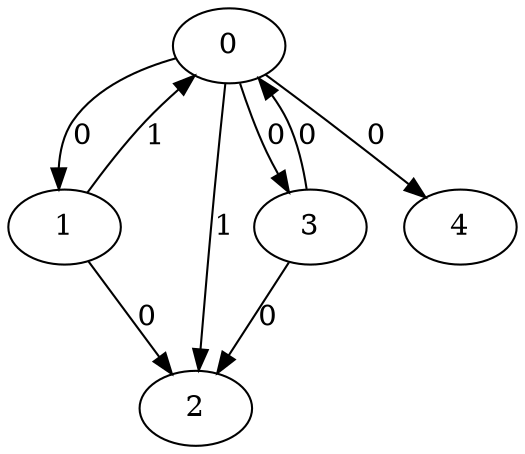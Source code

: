 // Source:600 Canonical: -1 0 1 0 0 1 -1 0 -1 -1 -1 -1 -1 -1 -1 0 -1 0 -1 -1 -1 -1 -1 -1 -1
digraph HRA_from_600_graph_000 {
  0 -> 1 [label="0"];
  0 -> 2 [label="1"];
  0 -> 3 [label="0"];
  1 -> 0 [label="1"];
  1 -> 2 [label="0"];
  3 -> 0 [label="0"];
  3 -> 2 [label="0"];
  0 -> 4 [label="0"];
}

// Source:600 Canonical: -1 0 1 0 0 1 -1 0 -1 -1 -1 -1 -1 -1 -1 0 -1 0 -1 -1 0 -1 -1 -1 -1
digraph HRA_from_600_graph_001 {
  0 -> 1 [label="0"];
  0 -> 2 [label="1"];
  0 -> 3 [label="0"];
  1 -> 0 [label="1"];
  1 -> 2 [label="0"];
  3 -> 0 [label="0"];
  3 -> 2 [label="0"];
  0 -> 4 [label="0"];
  4 -> 0 [label="0"];
}

// Source:600 Canonical: -1 0 1 0 -1 1 -1 0 -1 0 -1 -1 -1 -1 -1 0 -1 0 -1 -1 -1 -1 -1 -1 -1
digraph HRA_from_600_graph_002 {
  0 -> 1 [label="0"];
  0 -> 2 [label="1"];
  0 -> 3 [label="0"];
  1 -> 0 [label="1"];
  1 -> 2 [label="0"];
  3 -> 0 [label="0"];
  3 -> 2 [label="0"];
  1 -> 4 [label="0"];
}

// Source:600 Canonical: -1 0 1 0 0 1 -1 0 -1 0 -1 -1 -1 -1 -1 0 -1 0 -1 -1 -1 -1 -1 -1 -1
digraph HRA_from_600_graph_003 {
  0 -> 1 [label="0"];
  0 -> 2 [label="1"];
  0 -> 3 [label="0"];
  1 -> 0 [label="1"];
  1 -> 2 [label="0"];
  3 -> 0 [label="0"];
  3 -> 2 [label="0"];
  0 -> 4 [label="0"];
  1 -> 4 [label="0"];
}

// Source:600 Canonical: -1 0 1 0 -1 1 -1 0 -1 0 -1 -1 -1 -1 -1 0 -1 0 -1 -1 0 -1 -1 -1 -1
digraph HRA_from_600_graph_004 {
  0 -> 1 [label="0"];
  0 -> 2 [label="1"];
  0 -> 3 [label="0"];
  1 -> 0 [label="1"];
  1 -> 2 [label="0"];
  3 -> 0 [label="0"];
  3 -> 2 [label="0"];
  4 -> 0 [label="0"];
  1 -> 4 [label="0"];
}

// Source:600 Canonical: -1 0 1 0 0 1 -1 0 -1 0 -1 -1 -1 -1 -1 0 -1 0 -1 -1 0 -1 -1 -1 -1
digraph HRA_from_600_graph_005 {
  0 -> 1 [label="0"];
  0 -> 2 [label="1"];
  0 -> 3 [label="0"];
  1 -> 0 [label="1"];
  1 -> 2 [label="0"];
  3 -> 0 [label="0"];
  3 -> 2 [label="0"];
  0 -> 4 [label="0"];
  4 -> 0 [label="0"];
  1 -> 4 [label="0"];
}

// Source:600 Canonical: -1 0 1 0 0 1 -1 0 -1 -1 -1 -1 -1 -1 -1 0 -1 0 -1 -1 -1 0 -1 -1 -1
digraph HRA_from_600_graph_006 {
  0 -> 1 [label="0"];
  0 -> 2 [label="1"];
  0 -> 3 [label="0"];
  1 -> 0 [label="1"];
  1 -> 2 [label="0"];
  3 -> 0 [label="0"];
  3 -> 2 [label="0"];
  0 -> 4 [label="0"];
  4 -> 1 [label="0"];
}

// Source:600 Canonical: -1 0 1 0 0 1 -1 0 -1 -1 -1 -1 -1 -1 -1 0 -1 0 -1 -1 0 0 -1 -1 -1
digraph HRA_from_600_graph_007 {
  0 -> 1 [label="0"];
  0 -> 2 [label="1"];
  0 -> 3 [label="0"];
  1 -> 0 [label="1"];
  1 -> 2 [label="0"];
  3 -> 0 [label="0"];
  3 -> 2 [label="0"];
  0 -> 4 [label="0"];
  4 -> 0 [label="0"];
  4 -> 1 [label="0"];
}

// Source:600 Canonical: -1 0 1 0 -1 1 -1 0 -1 0 -1 -1 -1 -1 -1 0 -1 0 -1 -1 -1 0 -1 -1 -1
digraph HRA_from_600_graph_008 {
  0 -> 1 [label="0"];
  0 -> 2 [label="1"];
  0 -> 3 [label="0"];
  1 -> 0 [label="1"];
  1 -> 2 [label="0"];
  3 -> 0 [label="0"];
  3 -> 2 [label="0"];
  1 -> 4 [label="0"];
  4 -> 1 [label="0"];
}

// Source:600 Canonical: -1 0 1 0 0 1 -1 0 -1 0 -1 -1 -1 -1 -1 0 -1 0 -1 -1 -1 0 -1 -1 -1
digraph HRA_from_600_graph_009 {
  0 -> 1 [label="0"];
  0 -> 2 [label="1"];
  0 -> 3 [label="0"];
  1 -> 0 [label="1"];
  1 -> 2 [label="0"];
  3 -> 0 [label="0"];
  3 -> 2 [label="0"];
  0 -> 4 [label="0"];
  1 -> 4 [label="0"];
  4 -> 1 [label="0"];
}

// Source:600 Canonical: -1 0 1 0 -1 1 -1 0 -1 0 -1 -1 -1 -1 -1 0 -1 0 -1 -1 0 0 -1 -1 -1
digraph HRA_from_600_graph_010 {
  0 -> 1 [label="0"];
  0 -> 2 [label="1"];
  0 -> 3 [label="0"];
  1 -> 0 [label="1"];
  1 -> 2 [label="0"];
  3 -> 0 [label="0"];
  3 -> 2 [label="0"];
  4 -> 0 [label="0"];
  1 -> 4 [label="0"];
  4 -> 1 [label="0"];
}

// Source:600 Canonical: -1 0 1 0 0 1 -1 0 -1 0 -1 -1 -1 -1 -1 0 -1 0 -1 -1 0 0 -1 -1 -1
digraph HRA_from_600_graph_011 {
  0 -> 1 [label="0"];
  0 -> 2 [label="1"];
  0 -> 3 [label="0"];
  1 -> 0 [label="1"];
  1 -> 2 [label="0"];
  3 -> 0 [label="0"];
  3 -> 2 [label="0"];
  0 -> 4 [label="0"];
  4 -> 0 [label="0"];
  1 -> 4 [label="0"];
  4 -> 1 [label="0"];
}

// Source:600 Canonical: -1 0 1 0 -1 1 -1 0 -1 -1 -1 -1 -1 -1 0 0 -1 0 -1 -1 -1 -1 -1 -1 -1
digraph HRA_from_600_graph_012 {
  0 -> 1 [label="0"];
  0 -> 2 [label="1"];
  0 -> 3 [label="0"];
  1 -> 0 [label="1"];
  1 -> 2 [label="0"];
  3 -> 0 [label="0"];
  3 -> 2 [label="0"];
  2 -> 4 [label="0"];
}

// Source:600 Canonical: -1 0 1 0 0 1 -1 0 -1 -1 -1 -1 -1 -1 0 0 -1 0 -1 -1 -1 -1 -1 -1 -1
digraph HRA_from_600_graph_013 {
  0 -> 1 [label="0"];
  0 -> 2 [label="1"];
  0 -> 3 [label="0"];
  1 -> 0 [label="1"];
  1 -> 2 [label="0"];
  3 -> 0 [label="0"];
  3 -> 2 [label="0"];
  0 -> 4 [label="0"];
  2 -> 4 [label="0"];
}

// Source:600 Canonical: -1 0 1 0 -1 1 -1 0 -1 -1 -1 -1 -1 -1 0 0 -1 0 -1 -1 0 -1 -1 -1 -1
digraph HRA_from_600_graph_014 {
  0 -> 1 [label="0"];
  0 -> 2 [label="1"];
  0 -> 3 [label="0"];
  1 -> 0 [label="1"];
  1 -> 2 [label="0"];
  3 -> 0 [label="0"];
  3 -> 2 [label="0"];
  4 -> 0 [label="0"];
  2 -> 4 [label="0"];
}

// Source:600 Canonical: -1 0 1 0 0 1 -1 0 -1 -1 -1 -1 -1 -1 0 0 -1 0 -1 -1 0 -1 -1 -1 -1
digraph HRA_from_600_graph_015 {
  0 -> 1 [label="0"];
  0 -> 2 [label="1"];
  0 -> 3 [label="0"];
  1 -> 0 [label="1"];
  1 -> 2 [label="0"];
  3 -> 0 [label="0"];
  3 -> 2 [label="0"];
  0 -> 4 [label="0"];
  4 -> 0 [label="0"];
  2 -> 4 [label="0"];
}

// Source:600 Canonical: -1 0 1 0 -1 1 -1 0 -1 0 -1 -1 -1 -1 0 0 -1 0 -1 -1 -1 -1 -1 -1 -1
digraph HRA_from_600_graph_016 {
  0 -> 1 [label="0"];
  0 -> 2 [label="1"];
  0 -> 3 [label="0"];
  1 -> 0 [label="1"];
  1 -> 2 [label="0"];
  3 -> 0 [label="0"];
  3 -> 2 [label="0"];
  1 -> 4 [label="0"];
  2 -> 4 [label="0"];
}

// Source:600 Canonical: -1 0 1 0 0 1 -1 0 -1 0 -1 -1 -1 -1 0 0 -1 0 -1 -1 -1 -1 -1 -1 -1
digraph HRA_from_600_graph_017 {
  0 -> 1 [label="0"];
  0 -> 2 [label="1"];
  0 -> 3 [label="0"];
  1 -> 0 [label="1"];
  1 -> 2 [label="0"];
  3 -> 0 [label="0"];
  3 -> 2 [label="0"];
  0 -> 4 [label="0"];
  1 -> 4 [label="0"];
  2 -> 4 [label="0"];
}

// Source:600 Canonical: -1 0 1 0 -1 1 -1 0 -1 0 -1 -1 -1 -1 0 0 -1 0 -1 -1 0 -1 -1 -1 -1
digraph HRA_from_600_graph_018 {
  0 -> 1 [label="0"];
  0 -> 2 [label="1"];
  0 -> 3 [label="0"];
  1 -> 0 [label="1"];
  1 -> 2 [label="0"];
  3 -> 0 [label="0"];
  3 -> 2 [label="0"];
  4 -> 0 [label="0"];
  1 -> 4 [label="0"];
  2 -> 4 [label="0"];
}

// Source:600 Canonical: -1 0 1 0 0 1 -1 0 -1 0 -1 -1 -1 -1 0 0 -1 0 -1 -1 0 -1 -1 -1 -1
digraph HRA_from_600_graph_019 {
  0 -> 1 [label="0"];
  0 -> 2 [label="1"];
  0 -> 3 [label="0"];
  1 -> 0 [label="1"];
  1 -> 2 [label="0"];
  3 -> 0 [label="0"];
  3 -> 2 [label="0"];
  0 -> 4 [label="0"];
  4 -> 0 [label="0"];
  1 -> 4 [label="0"];
  2 -> 4 [label="0"];
}

// Source:600 Canonical: -1 0 1 0 -1 1 -1 0 -1 -1 -1 -1 -1 -1 0 0 -1 0 -1 -1 -1 0 -1 -1 -1
digraph HRA_from_600_graph_020 {
  0 -> 1 [label="0"];
  0 -> 2 [label="1"];
  0 -> 3 [label="0"];
  1 -> 0 [label="1"];
  1 -> 2 [label="0"];
  3 -> 0 [label="0"];
  3 -> 2 [label="0"];
  4 -> 1 [label="0"];
  2 -> 4 [label="0"];
}

// Source:600 Canonical: -1 0 1 0 0 1 -1 0 -1 -1 -1 -1 -1 -1 0 0 -1 0 -1 -1 -1 0 -1 -1 -1
digraph HRA_from_600_graph_021 {
  0 -> 1 [label="0"];
  0 -> 2 [label="1"];
  0 -> 3 [label="0"];
  1 -> 0 [label="1"];
  1 -> 2 [label="0"];
  3 -> 0 [label="0"];
  3 -> 2 [label="0"];
  0 -> 4 [label="0"];
  4 -> 1 [label="0"];
  2 -> 4 [label="0"];
}

// Source:600 Canonical: -1 0 1 0 -1 1 -1 0 -1 -1 -1 -1 -1 -1 0 0 -1 0 -1 -1 0 0 -1 -1 -1
digraph HRA_from_600_graph_022 {
  0 -> 1 [label="0"];
  0 -> 2 [label="1"];
  0 -> 3 [label="0"];
  1 -> 0 [label="1"];
  1 -> 2 [label="0"];
  3 -> 0 [label="0"];
  3 -> 2 [label="0"];
  4 -> 0 [label="0"];
  4 -> 1 [label="0"];
  2 -> 4 [label="0"];
}

// Source:600 Canonical: -1 0 1 0 0 1 -1 0 -1 -1 -1 -1 -1 -1 0 0 -1 0 -1 -1 0 0 -1 -1 -1
digraph HRA_from_600_graph_023 {
  0 -> 1 [label="0"];
  0 -> 2 [label="1"];
  0 -> 3 [label="0"];
  1 -> 0 [label="1"];
  1 -> 2 [label="0"];
  3 -> 0 [label="0"];
  3 -> 2 [label="0"];
  0 -> 4 [label="0"];
  4 -> 0 [label="0"];
  4 -> 1 [label="0"];
  2 -> 4 [label="0"];
}

// Source:600 Canonical: -1 0 1 0 -1 1 -1 0 -1 0 -1 -1 -1 -1 0 0 -1 0 -1 -1 -1 0 -1 -1 -1
digraph HRA_from_600_graph_024 {
  0 -> 1 [label="0"];
  0 -> 2 [label="1"];
  0 -> 3 [label="0"];
  1 -> 0 [label="1"];
  1 -> 2 [label="0"];
  3 -> 0 [label="0"];
  3 -> 2 [label="0"];
  1 -> 4 [label="0"];
  4 -> 1 [label="0"];
  2 -> 4 [label="0"];
}

// Source:600 Canonical: -1 0 1 0 0 1 -1 0 -1 0 -1 -1 -1 -1 0 0 -1 0 -1 -1 -1 0 -1 -1 -1
digraph HRA_from_600_graph_025 {
  0 -> 1 [label="0"];
  0 -> 2 [label="1"];
  0 -> 3 [label="0"];
  1 -> 0 [label="1"];
  1 -> 2 [label="0"];
  3 -> 0 [label="0"];
  3 -> 2 [label="0"];
  0 -> 4 [label="0"];
  1 -> 4 [label="0"];
  4 -> 1 [label="0"];
  2 -> 4 [label="0"];
}

// Source:600 Canonical: -1 0 1 0 -1 1 -1 0 -1 0 -1 -1 -1 -1 0 0 -1 0 -1 -1 0 0 -1 -1 -1
digraph HRA_from_600_graph_026 {
  0 -> 1 [label="0"];
  0 -> 2 [label="1"];
  0 -> 3 [label="0"];
  1 -> 0 [label="1"];
  1 -> 2 [label="0"];
  3 -> 0 [label="0"];
  3 -> 2 [label="0"];
  4 -> 0 [label="0"];
  1 -> 4 [label="0"];
  4 -> 1 [label="0"];
  2 -> 4 [label="0"];
}

// Source:600 Canonical: -1 0 1 0 0 1 -1 0 -1 0 -1 -1 -1 -1 0 0 -1 0 -1 -1 0 0 -1 -1 -1
digraph HRA_from_600_graph_027 {
  0 -> 1 [label="0"];
  0 -> 2 [label="1"];
  0 -> 3 [label="0"];
  1 -> 0 [label="1"];
  1 -> 2 [label="0"];
  3 -> 0 [label="0"];
  3 -> 2 [label="0"];
  0 -> 4 [label="0"];
  4 -> 0 [label="0"];
  1 -> 4 [label="0"];
  4 -> 1 [label="0"];
  2 -> 4 [label="0"];
}

// Source:600 Canonical: -1 0 1 0 0 1 -1 0 -1 -1 -1 -1 -1 -1 -1 0 -1 0 -1 -1 -1 -1 0 -1 -1
digraph HRA_from_600_graph_028 {
  0 -> 1 [label="0"];
  0 -> 2 [label="1"];
  0 -> 3 [label="0"];
  1 -> 0 [label="1"];
  1 -> 2 [label="0"];
  3 -> 0 [label="0"];
  3 -> 2 [label="0"];
  0 -> 4 [label="0"];
  4 -> 2 [label="0"];
}

// Source:600 Canonical: -1 0 1 0 0 1 -1 0 -1 -1 -1 -1 -1 -1 -1 0 -1 0 -1 -1 0 -1 0 -1 -1
digraph HRA_from_600_graph_029 {
  0 -> 1 [label="0"];
  0 -> 2 [label="1"];
  0 -> 3 [label="0"];
  1 -> 0 [label="1"];
  1 -> 2 [label="0"];
  3 -> 0 [label="0"];
  3 -> 2 [label="0"];
  0 -> 4 [label="0"];
  4 -> 0 [label="0"];
  4 -> 2 [label="0"];
}

// Source:600 Canonical: -1 0 1 0 -1 1 -1 0 -1 0 -1 -1 -1 -1 -1 0 -1 0 -1 -1 -1 -1 0 -1 -1
digraph HRA_from_600_graph_030 {
  0 -> 1 [label="0"];
  0 -> 2 [label="1"];
  0 -> 3 [label="0"];
  1 -> 0 [label="1"];
  1 -> 2 [label="0"];
  3 -> 0 [label="0"];
  3 -> 2 [label="0"];
  1 -> 4 [label="0"];
  4 -> 2 [label="0"];
}

// Source:600 Canonical: -1 0 1 0 0 1 -1 0 -1 0 -1 -1 -1 -1 -1 0 -1 0 -1 -1 -1 -1 0 -1 -1
digraph HRA_from_600_graph_031 {
  0 -> 1 [label="0"];
  0 -> 2 [label="1"];
  0 -> 3 [label="0"];
  1 -> 0 [label="1"];
  1 -> 2 [label="0"];
  3 -> 0 [label="0"];
  3 -> 2 [label="0"];
  0 -> 4 [label="0"];
  1 -> 4 [label="0"];
  4 -> 2 [label="0"];
}

// Source:600 Canonical: -1 0 1 0 -1 1 -1 0 -1 0 -1 -1 -1 -1 -1 0 -1 0 -1 -1 0 -1 0 -1 -1
digraph HRA_from_600_graph_032 {
  0 -> 1 [label="0"];
  0 -> 2 [label="1"];
  0 -> 3 [label="0"];
  1 -> 0 [label="1"];
  1 -> 2 [label="0"];
  3 -> 0 [label="0"];
  3 -> 2 [label="0"];
  4 -> 0 [label="0"];
  1 -> 4 [label="0"];
  4 -> 2 [label="0"];
}

// Source:600 Canonical: -1 0 1 0 0 1 -1 0 -1 0 -1 -1 -1 -1 -1 0 -1 0 -1 -1 0 -1 0 -1 -1
digraph HRA_from_600_graph_033 {
  0 -> 1 [label="0"];
  0 -> 2 [label="1"];
  0 -> 3 [label="0"];
  1 -> 0 [label="1"];
  1 -> 2 [label="0"];
  3 -> 0 [label="0"];
  3 -> 2 [label="0"];
  0 -> 4 [label="0"];
  4 -> 0 [label="0"];
  1 -> 4 [label="0"];
  4 -> 2 [label="0"];
}

// Source:600 Canonical: -1 0 1 0 0 1 -1 0 -1 -1 -1 -1 -1 -1 -1 0 -1 0 -1 -1 -1 0 0 -1 -1
digraph HRA_from_600_graph_034 {
  0 -> 1 [label="0"];
  0 -> 2 [label="1"];
  0 -> 3 [label="0"];
  1 -> 0 [label="1"];
  1 -> 2 [label="0"];
  3 -> 0 [label="0"];
  3 -> 2 [label="0"];
  0 -> 4 [label="0"];
  4 -> 1 [label="0"];
  4 -> 2 [label="0"];
}

// Source:600 Canonical: -1 0 1 0 0 1 -1 0 -1 -1 -1 -1 -1 -1 -1 0 -1 0 -1 -1 0 0 0 -1 -1
digraph HRA_from_600_graph_035 {
  0 -> 1 [label="0"];
  0 -> 2 [label="1"];
  0 -> 3 [label="0"];
  1 -> 0 [label="1"];
  1 -> 2 [label="0"];
  3 -> 0 [label="0"];
  3 -> 2 [label="0"];
  0 -> 4 [label="0"];
  4 -> 0 [label="0"];
  4 -> 1 [label="0"];
  4 -> 2 [label="0"];
}

// Source:600 Canonical: -1 0 1 0 -1 1 -1 0 -1 0 -1 -1 -1 -1 -1 0 -1 0 -1 -1 -1 0 0 -1 -1
digraph HRA_from_600_graph_036 {
  0 -> 1 [label="0"];
  0 -> 2 [label="1"];
  0 -> 3 [label="0"];
  1 -> 0 [label="1"];
  1 -> 2 [label="0"];
  3 -> 0 [label="0"];
  3 -> 2 [label="0"];
  1 -> 4 [label="0"];
  4 -> 1 [label="0"];
  4 -> 2 [label="0"];
}

// Source:600 Canonical: -1 0 1 0 0 1 -1 0 -1 0 -1 -1 -1 -1 -1 0 -1 0 -1 -1 -1 0 0 -1 -1
digraph HRA_from_600_graph_037 {
  0 -> 1 [label="0"];
  0 -> 2 [label="1"];
  0 -> 3 [label="0"];
  1 -> 0 [label="1"];
  1 -> 2 [label="0"];
  3 -> 0 [label="0"];
  3 -> 2 [label="0"];
  0 -> 4 [label="0"];
  1 -> 4 [label="0"];
  4 -> 1 [label="0"];
  4 -> 2 [label="0"];
}

// Source:600 Canonical: -1 0 1 0 -1 1 -1 0 -1 0 -1 -1 -1 -1 -1 0 -1 0 -1 -1 0 0 0 -1 -1
digraph HRA_from_600_graph_038 {
  0 -> 1 [label="0"];
  0 -> 2 [label="1"];
  0 -> 3 [label="0"];
  1 -> 0 [label="1"];
  1 -> 2 [label="0"];
  3 -> 0 [label="0"];
  3 -> 2 [label="0"];
  4 -> 0 [label="0"];
  1 -> 4 [label="0"];
  4 -> 1 [label="0"];
  4 -> 2 [label="0"];
}

// Source:600 Canonical: -1 0 1 0 0 1 -1 0 -1 0 -1 -1 -1 -1 -1 0 -1 0 -1 -1 0 0 0 -1 -1
digraph HRA_from_600_graph_039 {
  0 -> 1 [label="0"];
  0 -> 2 [label="1"];
  0 -> 3 [label="0"];
  1 -> 0 [label="1"];
  1 -> 2 [label="0"];
  3 -> 0 [label="0"];
  3 -> 2 [label="0"];
  0 -> 4 [label="0"];
  4 -> 0 [label="0"];
  1 -> 4 [label="0"];
  4 -> 1 [label="0"];
  4 -> 2 [label="0"];
}

// Source:600 Canonical: -1 0 1 0 -1 1 -1 0 -1 -1 -1 -1 -1 -1 0 0 -1 0 -1 -1 -1 -1 0 -1 -1
digraph HRA_from_600_graph_040 {
  0 -> 1 [label="0"];
  0 -> 2 [label="1"];
  0 -> 3 [label="0"];
  1 -> 0 [label="1"];
  1 -> 2 [label="0"];
  3 -> 0 [label="0"];
  3 -> 2 [label="0"];
  2 -> 4 [label="0"];
  4 -> 2 [label="0"];
}

// Source:600 Canonical: -1 0 1 0 0 1 -1 0 -1 -1 -1 -1 -1 -1 0 0 -1 0 -1 -1 -1 -1 0 -1 -1
digraph HRA_from_600_graph_041 {
  0 -> 1 [label="0"];
  0 -> 2 [label="1"];
  0 -> 3 [label="0"];
  1 -> 0 [label="1"];
  1 -> 2 [label="0"];
  3 -> 0 [label="0"];
  3 -> 2 [label="0"];
  0 -> 4 [label="0"];
  2 -> 4 [label="0"];
  4 -> 2 [label="0"];
}

// Source:600 Canonical: -1 0 1 0 -1 1 -1 0 -1 -1 -1 -1 -1 -1 0 0 -1 0 -1 -1 0 -1 0 -1 -1
digraph HRA_from_600_graph_042 {
  0 -> 1 [label="0"];
  0 -> 2 [label="1"];
  0 -> 3 [label="0"];
  1 -> 0 [label="1"];
  1 -> 2 [label="0"];
  3 -> 0 [label="0"];
  3 -> 2 [label="0"];
  4 -> 0 [label="0"];
  2 -> 4 [label="0"];
  4 -> 2 [label="0"];
}

// Source:600 Canonical: -1 0 1 0 0 1 -1 0 -1 -1 -1 -1 -1 -1 0 0 -1 0 -1 -1 0 -1 0 -1 -1
digraph HRA_from_600_graph_043 {
  0 -> 1 [label="0"];
  0 -> 2 [label="1"];
  0 -> 3 [label="0"];
  1 -> 0 [label="1"];
  1 -> 2 [label="0"];
  3 -> 0 [label="0"];
  3 -> 2 [label="0"];
  0 -> 4 [label="0"];
  4 -> 0 [label="0"];
  2 -> 4 [label="0"];
  4 -> 2 [label="0"];
}

// Source:600 Canonical: -1 0 1 0 -1 1 -1 0 -1 0 -1 -1 -1 -1 0 0 -1 0 -1 -1 -1 -1 0 -1 -1
digraph HRA_from_600_graph_044 {
  0 -> 1 [label="0"];
  0 -> 2 [label="1"];
  0 -> 3 [label="0"];
  1 -> 0 [label="1"];
  1 -> 2 [label="0"];
  3 -> 0 [label="0"];
  3 -> 2 [label="0"];
  1 -> 4 [label="0"];
  2 -> 4 [label="0"];
  4 -> 2 [label="0"];
}

// Source:600 Canonical: -1 0 1 0 0 1 -1 0 -1 0 -1 -1 -1 -1 0 0 -1 0 -1 -1 -1 -1 0 -1 -1
digraph HRA_from_600_graph_045 {
  0 -> 1 [label="0"];
  0 -> 2 [label="1"];
  0 -> 3 [label="0"];
  1 -> 0 [label="1"];
  1 -> 2 [label="0"];
  3 -> 0 [label="0"];
  3 -> 2 [label="0"];
  0 -> 4 [label="0"];
  1 -> 4 [label="0"];
  2 -> 4 [label="0"];
  4 -> 2 [label="0"];
}

// Source:600 Canonical: -1 0 1 0 -1 1 -1 0 -1 0 -1 -1 -1 -1 0 0 -1 0 -1 -1 0 -1 0 -1 -1
digraph HRA_from_600_graph_046 {
  0 -> 1 [label="0"];
  0 -> 2 [label="1"];
  0 -> 3 [label="0"];
  1 -> 0 [label="1"];
  1 -> 2 [label="0"];
  3 -> 0 [label="0"];
  3 -> 2 [label="0"];
  4 -> 0 [label="0"];
  1 -> 4 [label="0"];
  2 -> 4 [label="0"];
  4 -> 2 [label="0"];
}

// Source:600 Canonical: -1 0 1 0 0 1 -1 0 -1 0 -1 -1 -1 -1 0 0 -1 0 -1 -1 0 -1 0 -1 -1
digraph HRA_from_600_graph_047 {
  0 -> 1 [label="0"];
  0 -> 2 [label="1"];
  0 -> 3 [label="0"];
  1 -> 0 [label="1"];
  1 -> 2 [label="0"];
  3 -> 0 [label="0"];
  3 -> 2 [label="0"];
  0 -> 4 [label="0"];
  4 -> 0 [label="0"];
  1 -> 4 [label="0"];
  2 -> 4 [label="0"];
  4 -> 2 [label="0"];
}

// Source:600 Canonical: -1 0 1 0 -1 1 -1 0 -1 -1 -1 -1 -1 -1 0 0 -1 0 -1 -1 -1 0 0 -1 -1
digraph HRA_from_600_graph_048 {
  0 -> 1 [label="0"];
  0 -> 2 [label="1"];
  0 -> 3 [label="0"];
  1 -> 0 [label="1"];
  1 -> 2 [label="0"];
  3 -> 0 [label="0"];
  3 -> 2 [label="0"];
  4 -> 1 [label="0"];
  2 -> 4 [label="0"];
  4 -> 2 [label="0"];
}

// Source:600 Canonical: -1 0 1 0 0 1 -1 0 -1 -1 -1 -1 -1 -1 0 0 -1 0 -1 -1 -1 0 0 -1 -1
digraph HRA_from_600_graph_049 {
  0 -> 1 [label="0"];
  0 -> 2 [label="1"];
  0 -> 3 [label="0"];
  1 -> 0 [label="1"];
  1 -> 2 [label="0"];
  3 -> 0 [label="0"];
  3 -> 2 [label="0"];
  0 -> 4 [label="0"];
  4 -> 1 [label="0"];
  2 -> 4 [label="0"];
  4 -> 2 [label="0"];
}

// Source:600 Canonical: -1 0 1 0 -1 1 -1 0 -1 -1 -1 -1 -1 -1 0 0 -1 0 -1 -1 0 0 0 -1 -1
digraph HRA_from_600_graph_050 {
  0 -> 1 [label="0"];
  0 -> 2 [label="1"];
  0 -> 3 [label="0"];
  1 -> 0 [label="1"];
  1 -> 2 [label="0"];
  3 -> 0 [label="0"];
  3 -> 2 [label="0"];
  4 -> 0 [label="0"];
  4 -> 1 [label="0"];
  2 -> 4 [label="0"];
  4 -> 2 [label="0"];
}

// Source:600 Canonical: -1 0 1 0 0 1 -1 0 -1 -1 -1 -1 -1 -1 0 0 -1 0 -1 -1 0 0 0 -1 -1
digraph HRA_from_600_graph_051 {
  0 -> 1 [label="0"];
  0 -> 2 [label="1"];
  0 -> 3 [label="0"];
  1 -> 0 [label="1"];
  1 -> 2 [label="0"];
  3 -> 0 [label="0"];
  3 -> 2 [label="0"];
  0 -> 4 [label="0"];
  4 -> 0 [label="0"];
  4 -> 1 [label="0"];
  2 -> 4 [label="0"];
  4 -> 2 [label="0"];
}

// Source:600 Canonical: -1 0 1 0 -1 1 -1 0 -1 0 -1 -1 -1 -1 0 0 -1 0 -1 -1 -1 0 0 -1 -1
digraph HRA_from_600_graph_052 {
  0 -> 1 [label="0"];
  0 -> 2 [label="1"];
  0 -> 3 [label="0"];
  1 -> 0 [label="1"];
  1 -> 2 [label="0"];
  3 -> 0 [label="0"];
  3 -> 2 [label="0"];
  1 -> 4 [label="0"];
  4 -> 1 [label="0"];
  2 -> 4 [label="0"];
  4 -> 2 [label="0"];
}

// Source:600 Canonical: -1 0 1 0 0 1 -1 0 -1 0 -1 -1 -1 -1 0 0 -1 0 -1 -1 -1 0 0 -1 -1
digraph HRA_from_600_graph_053 {
  0 -> 1 [label="0"];
  0 -> 2 [label="1"];
  0 -> 3 [label="0"];
  1 -> 0 [label="1"];
  1 -> 2 [label="0"];
  3 -> 0 [label="0"];
  3 -> 2 [label="0"];
  0 -> 4 [label="0"];
  1 -> 4 [label="0"];
  4 -> 1 [label="0"];
  2 -> 4 [label="0"];
  4 -> 2 [label="0"];
}

// Source:600 Canonical: -1 0 1 0 -1 1 -1 0 -1 0 -1 -1 -1 -1 0 0 -1 0 -1 -1 0 0 0 -1 -1
digraph HRA_from_600_graph_054 {
  0 -> 1 [label="0"];
  0 -> 2 [label="1"];
  0 -> 3 [label="0"];
  1 -> 0 [label="1"];
  1 -> 2 [label="0"];
  3 -> 0 [label="0"];
  3 -> 2 [label="0"];
  4 -> 0 [label="0"];
  1 -> 4 [label="0"];
  4 -> 1 [label="0"];
  2 -> 4 [label="0"];
  4 -> 2 [label="0"];
}

// Source:600 Canonical: -1 0 1 0 0 1 -1 0 -1 0 -1 -1 -1 -1 0 0 -1 0 -1 -1 0 0 0 -1 -1
digraph HRA_from_600_graph_055 {
  0 -> 1 [label="0"];
  0 -> 2 [label="1"];
  0 -> 3 [label="0"];
  1 -> 0 [label="1"];
  1 -> 2 [label="0"];
  3 -> 0 [label="0"];
  3 -> 2 [label="0"];
  0 -> 4 [label="0"];
  4 -> 0 [label="0"];
  1 -> 4 [label="0"];
  4 -> 1 [label="0"];
  2 -> 4 [label="0"];
  4 -> 2 [label="0"];
}

// Source:600 Canonical: -1 0 1 0 -1 1 -1 0 -1 -1 -1 -1 -1 -1 -1 0 -1 0 -1 0 -1 -1 -1 -1 -1
digraph HRA_from_600_graph_056 {
  0 -> 1 [label="0"];
  0 -> 2 [label="1"];
  0 -> 3 [label="0"];
  1 -> 0 [label="1"];
  1 -> 2 [label="0"];
  3 -> 0 [label="0"];
  3 -> 2 [label="0"];
  3 -> 4 [label="0"];
}

// Source:600 Canonical: -1 0 1 0 0 1 -1 0 -1 -1 -1 -1 -1 -1 -1 0 -1 0 -1 0 -1 -1 -1 -1 -1
digraph HRA_from_600_graph_057 {
  0 -> 1 [label="0"];
  0 -> 2 [label="1"];
  0 -> 3 [label="0"];
  1 -> 0 [label="1"];
  1 -> 2 [label="0"];
  3 -> 0 [label="0"];
  3 -> 2 [label="0"];
  0 -> 4 [label="0"];
  3 -> 4 [label="0"];
}

// Source:600 Canonical: -1 0 1 0 -1 1 -1 0 -1 -1 -1 -1 -1 -1 -1 0 -1 0 -1 0 0 -1 -1 -1 -1
digraph HRA_from_600_graph_058 {
  0 -> 1 [label="0"];
  0 -> 2 [label="1"];
  0 -> 3 [label="0"];
  1 -> 0 [label="1"];
  1 -> 2 [label="0"];
  3 -> 0 [label="0"];
  3 -> 2 [label="0"];
  4 -> 0 [label="0"];
  3 -> 4 [label="0"];
}

// Source:600 Canonical: -1 0 1 0 0 1 -1 0 -1 -1 -1 -1 -1 -1 -1 0 -1 0 -1 0 0 -1 -1 -1 -1
digraph HRA_from_600_graph_059 {
  0 -> 1 [label="0"];
  0 -> 2 [label="1"];
  0 -> 3 [label="0"];
  1 -> 0 [label="1"];
  1 -> 2 [label="0"];
  3 -> 0 [label="0"];
  3 -> 2 [label="0"];
  0 -> 4 [label="0"];
  4 -> 0 [label="0"];
  3 -> 4 [label="0"];
}

// Source:600 Canonical: -1 0 1 0 -1 1 -1 0 -1 0 -1 -1 -1 -1 -1 0 -1 0 -1 0 -1 -1 -1 -1 -1
digraph HRA_from_600_graph_060 {
  0 -> 1 [label="0"];
  0 -> 2 [label="1"];
  0 -> 3 [label="0"];
  1 -> 0 [label="1"];
  1 -> 2 [label="0"];
  3 -> 0 [label="0"];
  3 -> 2 [label="0"];
  1 -> 4 [label="0"];
  3 -> 4 [label="0"];
}

// Source:600 Canonical: -1 0 1 0 0 1 -1 0 -1 0 -1 -1 -1 -1 -1 0 -1 0 -1 0 -1 -1 -1 -1 -1
digraph HRA_from_600_graph_061 {
  0 -> 1 [label="0"];
  0 -> 2 [label="1"];
  0 -> 3 [label="0"];
  1 -> 0 [label="1"];
  1 -> 2 [label="0"];
  3 -> 0 [label="0"];
  3 -> 2 [label="0"];
  0 -> 4 [label="0"];
  1 -> 4 [label="0"];
  3 -> 4 [label="0"];
}

// Source:600 Canonical: -1 0 1 0 -1 1 -1 0 -1 0 -1 -1 -1 -1 -1 0 -1 0 -1 0 0 -1 -1 -1 -1
digraph HRA_from_600_graph_062 {
  0 -> 1 [label="0"];
  0 -> 2 [label="1"];
  0 -> 3 [label="0"];
  1 -> 0 [label="1"];
  1 -> 2 [label="0"];
  3 -> 0 [label="0"];
  3 -> 2 [label="0"];
  4 -> 0 [label="0"];
  1 -> 4 [label="0"];
  3 -> 4 [label="0"];
}

// Source:600 Canonical: -1 0 1 0 0 1 -1 0 -1 0 -1 -1 -1 -1 -1 0 -1 0 -1 0 0 -1 -1 -1 -1
digraph HRA_from_600_graph_063 {
  0 -> 1 [label="0"];
  0 -> 2 [label="1"];
  0 -> 3 [label="0"];
  1 -> 0 [label="1"];
  1 -> 2 [label="0"];
  3 -> 0 [label="0"];
  3 -> 2 [label="0"];
  0 -> 4 [label="0"];
  4 -> 0 [label="0"];
  1 -> 4 [label="0"];
  3 -> 4 [label="0"];
}

// Source:600 Canonical: -1 0 1 0 -1 1 -1 0 -1 -1 -1 -1 -1 -1 -1 0 -1 0 -1 0 -1 0 -1 -1 -1
digraph HRA_from_600_graph_064 {
  0 -> 1 [label="0"];
  0 -> 2 [label="1"];
  0 -> 3 [label="0"];
  1 -> 0 [label="1"];
  1 -> 2 [label="0"];
  3 -> 0 [label="0"];
  3 -> 2 [label="0"];
  4 -> 1 [label="0"];
  3 -> 4 [label="0"];
}

// Source:600 Canonical: -1 0 1 0 0 1 -1 0 -1 -1 -1 -1 -1 -1 -1 0 -1 0 -1 0 -1 0 -1 -1 -1
digraph HRA_from_600_graph_065 {
  0 -> 1 [label="0"];
  0 -> 2 [label="1"];
  0 -> 3 [label="0"];
  1 -> 0 [label="1"];
  1 -> 2 [label="0"];
  3 -> 0 [label="0"];
  3 -> 2 [label="0"];
  0 -> 4 [label="0"];
  4 -> 1 [label="0"];
  3 -> 4 [label="0"];
}

// Source:600 Canonical: -1 0 1 0 -1 1 -1 0 -1 -1 -1 -1 -1 -1 -1 0 -1 0 -1 0 0 0 -1 -1 -1
digraph HRA_from_600_graph_066 {
  0 -> 1 [label="0"];
  0 -> 2 [label="1"];
  0 -> 3 [label="0"];
  1 -> 0 [label="1"];
  1 -> 2 [label="0"];
  3 -> 0 [label="0"];
  3 -> 2 [label="0"];
  4 -> 0 [label="0"];
  4 -> 1 [label="0"];
  3 -> 4 [label="0"];
}

// Source:600 Canonical: -1 0 1 0 0 1 -1 0 -1 -1 -1 -1 -1 -1 -1 0 -1 0 -1 0 0 0 -1 -1 -1
digraph HRA_from_600_graph_067 {
  0 -> 1 [label="0"];
  0 -> 2 [label="1"];
  0 -> 3 [label="0"];
  1 -> 0 [label="1"];
  1 -> 2 [label="0"];
  3 -> 0 [label="0"];
  3 -> 2 [label="0"];
  0 -> 4 [label="0"];
  4 -> 0 [label="0"];
  4 -> 1 [label="0"];
  3 -> 4 [label="0"];
}

// Source:600 Canonical: -1 0 1 0 -1 1 -1 0 -1 0 -1 -1 -1 -1 -1 0 -1 0 -1 0 -1 0 -1 -1 -1
digraph HRA_from_600_graph_068 {
  0 -> 1 [label="0"];
  0 -> 2 [label="1"];
  0 -> 3 [label="0"];
  1 -> 0 [label="1"];
  1 -> 2 [label="0"];
  3 -> 0 [label="0"];
  3 -> 2 [label="0"];
  1 -> 4 [label="0"];
  4 -> 1 [label="0"];
  3 -> 4 [label="0"];
}

// Source:600 Canonical: -1 0 1 0 0 1 -1 0 -1 0 -1 -1 -1 -1 -1 0 -1 0 -1 0 -1 0 -1 -1 -1
digraph HRA_from_600_graph_069 {
  0 -> 1 [label="0"];
  0 -> 2 [label="1"];
  0 -> 3 [label="0"];
  1 -> 0 [label="1"];
  1 -> 2 [label="0"];
  3 -> 0 [label="0"];
  3 -> 2 [label="0"];
  0 -> 4 [label="0"];
  1 -> 4 [label="0"];
  4 -> 1 [label="0"];
  3 -> 4 [label="0"];
}

// Source:600 Canonical: -1 0 1 0 -1 1 -1 0 -1 0 -1 -1 -1 -1 -1 0 -1 0 -1 0 0 0 -1 -1 -1
digraph HRA_from_600_graph_070 {
  0 -> 1 [label="0"];
  0 -> 2 [label="1"];
  0 -> 3 [label="0"];
  1 -> 0 [label="1"];
  1 -> 2 [label="0"];
  3 -> 0 [label="0"];
  3 -> 2 [label="0"];
  4 -> 0 [label="0"];
  1 -> 4 [label="0"];
  4 -> 1 [label="0"];
  3 -> 4 [label="0"];
}

// Source:600 Canonical: -1 0 1 0 0 1 -1 0 -1 0 -1 -1 -1 -1 -1 0 -1 0 -1 0 0 0 -1 -1 -1
digraph HRA_from_600_graph_071 {
  0 -> 1 [label="0"];
  0 -> 2 [label="1"];
  0 -> 3 [label="0"];
  1 -> 0 [label="1"];
  1 -> 2 [label="0"];
  3 -> 0 [label="0"];
  3 -> 2 [label="0"];
  0 -> 4 [label="0"];
  4 -> 0 [label="0"];
  1 -> 4 [label="0"];
  4 -> 1 [label="0"];
  3 -> 4 [label="0"];
}

// Source:600 Canonical: -1 0 1 0 -1 1 -1 0 -1 -1 -1 -1 -1 -1 0 0 -1 0 -1 0 -1 -1 -1 -1 -1
digraph HRA_from_600_graph_072 {
  0 -> 1 [label="0"];
  0 -> 2 [label="1"];
  0 -> 3 [label="0"];
  1 -> 0 [label="1"];
  1 -> 2 [label="0"];
  3 -> 0 [label="0"];
  3 -> 2 [label="0"];
  2 -> 4 [label="0"];
  3 -> 4 [label="0"];
}

// Source:600 Canonical: -1 0 1 0 0 1 -1 0 -1 -1 -1 -1 -1 -1 0 0 -1 0 -1 0 -1 -1 -1 -1 -1
digraph HRA_from_600_graph_073 {
  0 -> 1 [label="0"];
  0 -> 2 [label="1"];
  0 -> 3 [label="0"];
  1 -> 0 [label="1"];
  1 -> 2 [label="0"];
  3 -> 0 [label="0"];
  3 -> 2 [label="0"];
  0 -> 4 [label="0"];
  2 -> 4 [label="0"];
  3 -> 4 [label="0"];
}

// Source:600 Canonical: -1 0 1 0 -1 1 -1 0 -1 -1 -1 -1 -1 -1 0 0 -1 0 -1 0 0 -1 -1 -1 -1
digraph HRA_from_600_graph_074 {
  0 -> 1 [label="0"];
  0 -> 2 [label="1"];
  0 -> 3 [label="0"];
  1 -> 0 [label="1"];
  1 -> 2 [label="0"];
  3 -> 0 [label="0"];
  3 -> 2 [label="0"];
  4 -> 0 [label="0"];
  2 -> 4 [label="0"];
  3 -> 4 [label="0"];
}

// Source:600 Canonical: -1 0 1 0 0 1 -1 0 -1 -1 -1 -1 -1 -1 0 0 -1 0 -1 0 0 -1 -1 -1 -1
digraph HRA_from_600_graph_075 {
  0 -> 1 [label="0"];
  0 -> 2 [label="1"];
  0 -> 3 [label="0"];
  1 -> 0 [label="1"];
  1 -> 2 [label="0"];
  3 -> 0 [label="0"];
  3 -> 2 [label="0"];
  0 -> 4 [label="0"];
  4 -> 0 [label="0"];
  2 -> 4 [label="0"];
  3 -> 4 [label="0"];
}

// Source:600 Canonical: -1 0 1 0 -1 1 -1 0 -1 0 -1 -1 -1 -1 0 0 -1 0 -1 0 -1 -1 -1 -1 -1
digraph HRA_from_600_graph_076 {
  0 -> 1 [label="0"];
  0 -> 2 [label="1"];
  0 -> 3 [label="0"];
  1 -> 0 [label="1"];
  1 -> 2 [label="0"];
  3 -> 0 [label="0"];
  3 -> 2 [label="0"];
  1 -> 4 [label="0"];
  2 -> 4 [label="0"];
  3 -> 4 [label="0"];
}

// Source:600 Canonical: -1 0 1 0 0 1 -1 0 -1 0 -1 -1 -1 -1 0 0 -1 0 -1 0 -1 -1 -1 -1 -1
digraph HRA_from_600_graph_077 {
  0 -> 1 [label="0"];
  0 -> 2 [label="1"];
  0 -> 3 [label="0"];
  1 -> 0 [label="1"];
  1 -> 2 [label="0"];
  3 -> 0 [label="0"];
  3 -> 2 [label="0"];
  0 -> 4 [label="0"];
  1 -> 4 [label="0"];
  2 -> 4 [label="0"];
  3 -> 4 [label="0"];
}

// Source:600 Canonical: -1 0 1 0 -1 1 -1 0 -1 0 -1 -1 -1 -1 0 0 -1 0 -1 0 0 -1 -1 -1 -1
digraph HRA_from_600_graph_078 {
  0 -> 1 [label="0"];
  0 -> 2 [label="1"];
  0 -> 3 [label="0"];
  1 -> 0 [label="1"];
  1 -> 2 [label="0"];
  3 -> 0 [label="0"];
  3 -> 2 [label="0"];
  4 -> 0 [label="0"];
  1 -> 4 [label="0"];
  2 -> 4 [label="0"];
  3 -> 4 [label="0"];
}

// Source:600 Canonical: -1 0 1 0 0 1 -1 0 -1 0 -1 -1 -1 -1 0 0 -1 0 -1 0 0 -1 -1 -1 -1
digraph HRA_from_600_graph_079 {
  0 -> 1 [label="0"];
  0 -> 2 [label="1"];
  0 -> 3 [label="0"];
  1 -> 0 [label="1"];
  1 -> 2 [label="0"];
  3 -> 0 [label="0"];
  3 -> 2 [label="0"];
  0 -> 4 [label="0"];
  4 -> 0 [label="0"];
  1 -> 4 [label="0"];
  2 -> 4 [label="0"];
  3 -> 4 [label="0"];
}

// Source:600 Canonical: -1 0 1 0 -1 1 -1 0 -1 -1 -1 -1 -1 -1 0 0 -1 0 -1 0 -1 0 -1 -1 -1
digraph HRA_from_600_graph_080 {
  0 -> 1 [label="0"];
  0 -> 2 [label="1"];
  0 -> 3 [label="0"];
  1 -> 0 [label="1"];
  1 -> 2 [label="0"];
  3 -> 0 [label="0"];
  3 -> 2 [label="0"];
  4 -> 1 [label="0"];
  2 -> 4 [label="0"];
  3 -> 4 [label="0"];
}

// Source:600 Canonical: -1 0 1 0 0 1 -1 0 -1 -1 -1 -1 -1 -1 0 0 -1 0 -1 0 -1 0 -1 -1 -1
digraph HRA_from_600_graph_081 {
  0 -> 1 [label="0"];
  0 -> 2 [label="1"];
  0 -> 3 [label="0"];
  1 -> 0 [label="1"];
  1 -> 2 [label="0"];
  3 -> 0 [label="0"];
  3 -> 2 [label="0"];
  0 -> 4 [label="0"];
  4 -> 1 [label="0"];
  2 -> 4 [label="0"];
  3 -> 4 [label="0"];
}

// Source:600 Canonical: -1 0 1 0 -1 1 -1 0 -1 -1 -1 -1 -1 -1 0 0 -1 0 -1 0 0 0 -1 -1 -1
digraph HRA_from_600_graph_082 {
  0 -> 1 [label="0"];
  0 -> 2 [label="1"];
  0 -> 3 [label="0"];
  1 -> 0 [label="1"];
  1 -> 2 [label="0"];
  3 -> 0 [label="0"];
  3 -> 2 [label="0"];
  4 -> 0 [label="0"];
  4 -> 1 [label="0"];
  2 -> 4 [label="0"];
  3 -> 4 [label="0"];
}

// Source:600 Canonical: -1 0 1 0 0 1 -1 0 -1 -1 -1 -1 -1 -1 0 0 -1 0 -1 0 0 0 -1 -1 -1
digraph HRA_from_600_graph_083 {
  0 -> 1 [label="0"];
  0 -> 2 [label="1"];
  0 -> 3 [label="0"];
  1 -> 0 [label="1"];
  1 -> 2 [label="0"];
  3 -> 0 [label="0"];
  3 -> 2 [label="0"];
  0 -> 4 [label="0"];
  4 -> 0 [label="0"];
  4 -> 1 [label="0"];
  2 -> 4 [label="0"];
  3 -> 4 [label="0"];
}

// Source:600 Canonical: -1 0 1 0 -1 1 -1 0 -1 0 -1 -1 -1 -1 0 0 -1 0 -1 0 -1 0 -1 -1 -1
digraph HRA_from_600_graph_084 {
  0 -> 1 [label="0"];
  0 -> 2 [label="1"];
  0 -> 3 [label="0"];
  1 -> 0 [label="1"];
  1 -> 2 [label="0"];
  3 -> 0 [label="0"];
  3 -> 2 [label="0"];
  1 -> 4 [label="0"];
  4 -> 1 [label="0"];
  2 -> 4 [label="0"];
  3 -> 4 [label="0"];
}

// Source:600 Canonical: -1 0 1 0 0 1 -1 0 -1 0 -1 -1 -1 -1 0 0 -1 0 -1 0 -1 0 -1 -1 -1
digraph HRA_from_600_graph_085 {
  0 -> 1 [label="0"];
  0 -> 2 [label="1"];
  0 -> 3 [label="0"];
  1 -> 0 [label="1"];
  1 -> 2 [label="0"];
  3 -> 0 [label="0"];
  3 -> 2 [label="0"];
  0 -> 4 [label="0"];
  1 -> 4 [label="0"];
  4 -> 1 [label="0"];
  2 -> 4 [label="0"];
  3 -> 4 [label="0"];
}

// Source:600 Canonical: -1 0 1 0 -1 1 -1 0 -1 0 -1 -1 -1 -1 0 0 -1 0 -1 0 0 0 -1 -1 -1
digraph HRA_from_600_graph_086 {
  0 -> 1 [label="0"];
  0 -> 2 [label="1"];
  0 -> 3 [label="0"];
  1 -> 0 [label="1"];
  1 -> 2 [label="0"];
  3 -> 0 [label="0"];
  3 -> 2 [label="0"];
  4 -> 0 [label="0"];
  1 -> 4 [label="0"];
  4 -> 1 [label="0"];
  2 -> 4 [label="0"];
  3 -> 4 [label="0"];
}

// Source:600 Canonical: -1 0 1 0 0 1 -1 0 -1 0 -1 -1 -1 -1 0 0 -1 0 -1 0 0 0 -1 -1 -1
digraph HRA_from_600_graph_087 {
  0 -> 1 [label="0"];
  0 -> 2 [label="1"];
  0 -> 3 [label="0"];
  1 -> 0 [label="1"];
  1 -> 2 [label="0"];
  3 -> 0 [label="0"];
  3 -> 2 [label="0"];
  0 -> 4 [label="0"];
  4 -> 0 [label="0"];
  1 -> 4 [label="0"];
  4 -> 1 [label="0"];
  2 -> 4 [label="0"];
  3 -> 4 [label="0"];
}

// Source:600 Canonical: -1 0 1 0 -1 1 -1 0 -1 -1 -1 -1 -1 -1 -1 0 -1 0 -1 0 -1 -1 0 -1 -1
digraph HRA_from_600_graph_088 {
  0 -> 1 [label="0"];
  0 -> 2 [label="1"];
  0 -> 3 [label="0"];
  1 -> 0 [label="1"];
  1 -> 2 [label="0"];
  3 -> 0 [label="0"];
  3 -> 2 [label="0"];
  4 -> 2 [label="0"];
  3 -> 4 [label="0"];
}

// Source:600 Canonical: -1 0 1 0 0 1 -1 0 -1 -1 -1 -1 -1 -1 -1 0 -1 0 -1 0 -1 -1 0 -1 -1
digraph HRA_from_600_graph_089 {
  0 -> 1 [label="0"];
  0 -> 2 [label="1"];
  0 -> 3 [label="0"];
  1 -> 0 [label="1"];
  1 -> 2 [label="0"];
  3 -> 0 [label="0"];
  3 -> 2 [label="0"];
  0 -> 4 [label="0"];
  4 -> 2 [label="0"];
  3 -> 4 [label="0"];
}

// Source:600 Canonical: -1 0 1 0 -1 1 -1 0 -1 -1 -1 -1 -1 -1 -1 0 -1 0 -1 0 0 -1 0 -1 -1
digraph HRA_from_600_graph_090 {
  0 -> 1 [label="0"];
  0 -> 2 [label="1"];
  0 -> 3 [label="0"];
  1 -> 0 [label="1"];
  1 -> 2 [label="0"];
  3 -> 0 [label="0"];
  3 -> 2 [label="0"];
  4 -> 0 [label="0"];
  4 -> 2 [label="0"];
  3 -> 4 [label="0"];
}

// Source:600 Canonical: -1 0 1 0 0 1 -1 0 -1 -1 -1 -1 -1 -1 -1 0 -1 0 -1 0 0 -1 0 -1 -1
digraph HRA_from_600_graph_091 {
  0 -> 1 [label="0"];
  0 -> 2 [label="1"];
  0 -> 3 [label="0"];
  1 -> 0 [label="1"];
  1 -> 2 [label="0"];
  3 -> 0 [label="0"];
  3 -> 2 [label="0"];
  0 -> 4 [label="0"];
  4 -> 0 [label="0"];
  4 -> 2 [label="0"];
  3 -> 4 [label="0"];
}

// Source:600 Canonical: -1 0 1 0 -1 1 -1 0 -1 0 -1 -1 -1 -1 -1 0 -1 0 -1 0 -1 -1 0 -1 -1
digraph HRA_from_600_graph_092 {
  0 -> 1 [label="0"];
  0 -> 2 [label="1"];
  0 -> 3 [label="0"];
  1 -> 0 [label="1"];
  1 -> 2 [label="0"];
  3 -> 0 [label="0"];
  3 -> 2 [label="0"];
  1 -> 4 [label="0"];
  4 -> 2 [label="0"];
  3 -> 4 [label="0"];
}

// Source:600 Canonical: -1 0 1 0 0 1 -1 0 -1 0 -1 -1 -1 -1 -1 0 -1 0 -1 0 -1 -1 0 -1 -1
digraph HRA_from_600_graph_093 {
  0 -> 1 [label="0"];
  0 -> 2 [label="1"];
  0 -> 3 [label="0"];
  1 -> 0 [label="1"];
  1 -> 2 [label="0"];
  3 -> 0 [label="0"];
  3 -> 2 [label="0"];
  0 -> 4 [label="0"];
  1 -> 4 [label="0"];
  4 -> 2 [label="0"];
  3 -> 4 [label="0"];
}

// Source:600 Canonical: -1 0 1 0 -1 1 -1 0 -1 0 -1 -1 -1 -1 -1 0 -1 0 -1 0 0 -1 0 -1 -1
digraph HRA_from_600_graph_094 {
  0 -> 1 [label="0"];
  0 -> 2 [label="1"];
  0 -> 3 [label="0"];
  1 -> 0 [label="1"];
  1 -> 2 [label="0"];
  3 -> 0 [label="0"];
  3 -> 2 [label="0"];
  4 -> 0 [label="0"];
  1 -> 4 [label="0"];
  4 -> 2 [label="0"];
  3 -> 4 [label="0"];
}

// Source:600 Canonical: -1 0 1 0 0 1 -1 0 -1 0 -1 -1 -1 -1 -1 0 -1 0 -1 0 0 -1 0 -1 -1
digraph HRA_from_600_graph_095 {
  0 -> 1 [label="0"];
  0 -> 2 [label="1"];
  0 -> 3 [label="0"];
  1 -> 0 [label="1"];
  1 -> 2 [label="0"];
  3 -> 0 [label="0"];
  3 -> 2 [label="0"];
  0 -> 4 [label="0"];
  4 -> 0 [label="0"];
  1 -> 4 [label="0"];
  4 -> 2 [label="0"];
  3 -> 4 [label="0"];
}

// Source:600 Canonical: -1 0 1 0 -1 1 -1 0 -1 -1 -1 -1 -1 -1 -1 0 -1 0 -1 0 -1 0 0 -1 -1
digraph HRA_from_600_graph_096 {
  0 -> 1 [label="0"];
  0 -> 2 [label="1"];
  0 -> 3 [label="0"];
  1 -> 0 [label="1"];
  1 -> 2 [label="0"];
  3 -> 0 [label="0"];
  3 -> 2 [label="0"];
  4 -> 1 [label="0"];
  4 -> 2 [label="0"];
  3 -> 4 [label="0"];
}

// Source:600 Canonical: -1 0 1 0 0 1 -1 0 -1 -1 -1 -1 -1 -1 -1 0 -1 0 -1 0 -1 0 0 -1 -1
digraph HRA_from_600_graph_097 {
  0 -> 1 [label="0"];
  0 -> 2 [label="1"];
  0 -> 3 [label="0"];
  1 -> 0 [label="1"];
  1 -> 2 [label="0"];
  3 -> 0 [label="0"];
  3 -> 2 [label="0"];
  0 -> 4 [label="0"];
  4 -> 1 [label="0"];
  4 -> 2 [label="0"];
  3 -> 4 [label="0"];
}

// Source:600 Canonical: -1 0 1 0 -1 1 -1 0 -1 -1 -1 -1 -1 -1 -1 0 -1 0 -1 0 0 0 0 -1 -1
digraph HRA_from_600_graph_098 {
  0 -> 1 [label="0"];
  0 -> 2 [label="1"];
  0 -> 3 [label="0"];
  1 -> 0 [label="1"];
  1 -> 2 [label="0"];
  3 -> 0 [label="0"];
  3 -> 2 [label="0"];
  4 -> 0 [label="0"];
  4 -> 1 [label="0"];
  4 -> 2 [label="0"];
  3 -> 4 [label="0"];
}

// Source:600 Canonical: -1 0 1 0 0 1 -1 0 -1 -1 -1 -1 -1 -1 -1 0 -1 0 -1 0 0 0 0 -1 -1
digraph HRA_from_600_graph_099 {
  0 -> 1 [label="0"];
  0 -> 2 [label="1"];
  0 -> 3 [label="0"];
  1 -> 0 [label="1"];
  1 -> 2 [label="0"];
  3 -> 0 [label="0"];
  3 -> 2 [label="0"];
  0 -> 4 [label="0"];
  4 -> 0 [label="0"];
  4 -> 1 [label="0"];
  4 -> 2 [label="0"];
  3 -> 4 [label="0"];
}

// Source:600 Canonical: -1 0 1 0 -1 1 -1 0 -1 0 -1 -1 -1 -1 -1 0 -1 0 -1 0 -1 0 0 -1 -1
digraph HRA_from_600_graph_100 {
  0 -> 1 [label="0"];
  0 -> 2 [label="1"];
  0 -> 3 [label="0"];
  1 -> 0 [label="1"];
  1 -> 2 [label="0"];
  3 -> 0 [label="0"];
  3 -> 2 [label="0"];
  1 -> 4 [label="0"];
  4 -> 1 [label="0"];
  4 -> 2 [label="0"];
  3 -> 4 [label="0"];
}

// Source:600 Canonical: -1 0 1 0 0 1 -1 0 -1 0 -1 -1 -1 -1 -1 0 -1 0 -1 0 -1 0 0 -1 -1
digraph HRA_from_600_graph_101 {
  0 -> 1 [label="0"];
  0 -> 2 [label="1"];
  0 -> 3 [label="0"];
  1 -> 0 [label="1"];
  1 -> 2 [label="0"];
  3 -> 0 [label="0"];
  3 -> 2 [label="0"];
  0 -> 4 [label="0"];
  1 -> 4 [label="0"];
  4 -> 1 [label="0"];
  4 -> 2 [label="0"];
  3 -> 4 [label="0"];
}

// Source:600 Canonical: -1 0 1 0 -1 1 -1 0 -1 0 -1 -1 -1 -1 -1 0 -1 0 -1 0 0 0 0 -1 -1
digraph HRA_from_600_graph_102 {
  0 -> 1 [label="0"];
  0 -> 2 [label="1"];
  0 -> 3 [label="0"];
  1 -> 0 [label="1"];
  1 -> 2 [label="0"];
  3 -> 0 [label="0"];
  3 -> 2 [label="0"];
  4 -> 0 [label="0"];
  1 -> 4 [label="0"];
  4 -> 1 [label="0"];
  4 -> 2 [label="0"];
  3 -> 4 [label="0"];
}

// Source:600 Canonical: -1 0 1 0 0 1 -1 0 -1 0 -1 -1 -1 -1 -1 0 -1 0 -1 0 0 0 0 -1 -1
digraph HRA_from_600_graph_103 {
  0 -> 1 [label="0"];
  0 -> 2 [label="1"];
  0 -> 3 [label="0"];
  1 -> 0 [label="1"];
  1 -> 2 [label="0"];
  3 -> 0 [label="0"];
  3 -> 2 [label="0"];
  0 -> 4 [label="0"];
  4 -> 0 [label="0"];
  1 -> 4 [label="0"];
  4 -> 1 [label="0"];
  4 -> 2 [label="0"];
  3 -> 4 [label="0"];
}

// Source:600 Canonical: -1 0 1 0 -1 1 -1 0 -1 -1 -1 -1 -1 -1 0 0 -1 0 -1 0 -1 -1 0 -1 -1
digraph HRA_from_600_graph_104 {
  0 -> 1 [label="0"];
  0 -> 2 [label="1"];
  0 -> 3 [label="0"];
  1 -> 0 [label="1"];
  1 -> 2 [label="0"];
  3 -> 0 [label="0"];
  3 -> 2 [label="0"];
  2 -> 4 [label="0"];
  4 -> 2 [label="0"];
  3 -> 4 [label="0"];
}

// Source:600 Canonical: -1 0 1 0 0 1 -1 0 -1 -1 -1 -1 -1 -1 0 0 -1 0 -1 0 -1 -1 0 -1 -1
digraph HRA_from_600_graph_105 {
  0 -> 1 [label="0"];
  0 -> 2 [label="1"];
  0 -> 3 [label="0"];
  1 -> 0 [label="1"];
  1 -> 2 [label="0"];
  3 -> 0 [label="0"];
  3 -> 2 [label="0"];
  0 -> 4 [label="0"];
  2 -> 4 [label="0"];
  4 -> 2 [label="0"];
  3 -> 4 [label="0"];
}

// Source:600 Canonical: -1 0 1 0 -1 1 -1 0 -1 -1 -1 -1 -1 -1 0 0 -1 0 -1 0 0 -1 0 -1 -1
digraph HRA_from_600_graph_106 {
  0 -> 1 [label="0"];
  0 -> 2 [label="1"];
  0 -> 3 [label="0"];
  1 -> 0 [label="1"];
  1 -> 2 [label="0"];
  3 -> 0 [label="0"];
  3 -> 2 [label="0"];
  4 -> 0 [label="0"];
  2 -> 4 [label="0"];
  4 -> 2 [label="0"];
  3 -> 4 [label="0"];
}

// Source:600 Canonical: -1 0 1 0 0 1 -1 0 -1 -1 -1 -1 -1 -1 0 0 -1 0 -1 0 0 -1 0 -1 -1
digraph HRA_from_600_graph_107 {
  0 -> 1 [label="0"];
  0 -> 2 [label="1"];
  0 -> 3 [label="0"];
  1 -> 0 [label="1"];
  1 -> 2 [label="0"];
  3 -> 0 [label="0"];
  3 -> 2 [label="0"];
  0 -> 4 [label="0"];
  4 -> 0 [label="0"];
  2 -> 4 [label="0"];
  4 -> 2 [label="0"];
  3 -> 4 [label="0"];
}

// Source:600 Canonical: -1 0 1 0 -1 1 -1 0 -1 0 -1 -1 -1 -1 0 0 -1 0 -1 0 -1 -1 0 -1 -1
digraph HRA_from_600_graph_108 {
  0 -> 1 [label="0"];
  0 -> 2 [label="1"];
  0 -> 3 [label="0"];
  1 -> 0 [label="1"];
  1 -> 2 [label="0"];
  3 -> 0 [label="0"];
  3 -> 2 [label="0"];
  1 -> 4 [label="0"];
  2 -> 4 [label="0"];
  4 -> 2 [label="0"];
  3 -> 4 [label="0"];
}

// Source:600 Canonical: -1 0 1 0 0 1 -1 0 -1 0 -1 -1 -1 -1 0 0 -1 0 -1 0 -1 -1 0 -1 -1
digraph HRA_from_600_graph_109 {
  0 -> 1 [label="0"];
  0 -> 2 [label="1"];
  0 -> 3 [label="0"];
  1 -> 0 [label="1"];
  1 -> 2 [label="0"];
  3 -> 0 [label="0"];
  3 -> 2 [label="0"];
  0 -> 4 [label="0"];
  1 -> 4 [label="0"];
  2 -> 4 [label="0"];
  4 -> 2 [label="0"];
  3 -> 4 [label="0"];
}

// Source:600 Canonical: -1 0 1 0 -1 1 -1 0 -1 0 -1 -1 -1 -1 0 0 -1 0 -1 0 0 -1 0 -1 -1
digraph HRA_from_600_graph_110 {
  0 -> 1 [label="0"];
  0 -> 2 [label="1"];
  0 -> 3 [label="0"];
  1 -> 0 [label="1"];
  1 -> 2 [label="0"];
  3 -> 0 [label="0"];
  3 -> 2 [label="0"];
  4 -> 0 [label="0"];
  1 -> 4 [label="0"];
  2 -> 4 [label="0"];
  4 -> 2 [label="0"];
  3 -> 4 [label="0"];
}

// Source:600 Canonical: -1 0 1 0 0 1 -1 0 -1 0 -1 -1 -1 -1 0 0 -1 0 -1 0 0 -1 0 -1 -1
digraph HRA_from_600_graph_111 {
  0 -> 1 [label="0"];
  0 -> 2 [label="1"];
  0 -> 3 [label="0"];
  1 -> 0 [label="1"];
  1 -> 2 [label="0"];
  3 -> 0 [label="0"];
  3 -> 2 [label="0"];
  0 -> 4 [label="0"];
  4 -> 0 [label="0"];
  1 -> 4 [label="0"];
  2 -> 4 [label="0"];
  4 -> 2 [label="0"];
  3 -> 4 [label="0"];
}

// Source:600 Canonical: -1 0 1 0 -1 1 -1 0 -1 -1 -1 -1 -1 -1 0 0 -1 0 -1 0 -1 0 0 -1 -1
digraph HRA_from_600_graph_112 {
  0 -> 1 [label="0"];
  0 -> 2 [label="1"];
  0 -> 3 [label="0"];
  1 -> 0 [label="1"];
  1 -> 2 [label="0"];
  3 -> 0 [label="0"];
  3 -> 2 [label="0"];
  4 -> 1 [label="0"];
  2 -> 4 [label="0"];
  4 -> 2 [label="0"];
  3 -> 4 [label="0"];
}

// Source:600 Canonical: -1 0 1 0 0 1 -1 0 -1 -1 -1 -1 -1 -1 0 0 -1 0 -1 0 -1 0 0 -1 -1
digraph HRA_from_600_graph_113 {
  0 -> 1 [label="0"];
  0 -> 2 [label="1"];
  0 -> 3 [label="0"];
  1 -> 0 [label="1"];
  1 -> 2 [label="0"];
  3 -> 0 [label="0"];
  3 -> 2 [label="0"];
  0 -> 4 [label="0"];
  4 -> 1 [label="0"];
  2 -> 4 [label="0"];
  4 -> 2 [label="0"];
  3 -> 4 [label="0"];
}

// Source:600 Canonical: -1 0 1 0 -1 1 -1 0 -1 -1 -1 -1 -1 -1 0 0 -1 0 -1 0 0 0 0 -1 -1
digraph HRA_from_600_graph_114 {
  0 -> 1 [label="0"];
  0 -> 2 [label="1"];
  0 -> 3 [label="0"];
  1 -> 0 [label="1"];
  1 -> 2 [label="0"];
  3 -> 0 [label="0"];
  3 -> 2 [label="0"];
  4 -> 0 [label="0"];
  4 -> 1 [label="0"];
  2 -> 4 [label="0"];
  4 -> 2 [label="0"];
  3 -> 4 [label="0"];
}

// Source:600 Canonical: -1 0 1 0 0 1 -1 0 -1 -1 -1 -1 -1 -1 0 0 -1 0 -1 0 0 0 0 -1 -1
digraph HRA_from_600_graph_115 {
  0 -> 1 [label="0"];
  0 -> 2 [label="1"];
  0 -> 3 [label="0"];
  1 -> 0 [label="1"];
  1 -> 2 [label="0"];
  3 -> 0 [label="0"];
  3 -> 2 [label="0"];
  0 -> 4 [label="0"];
  4 -> 0 [label="0"];
  4 -> 1 [label="0"];
  2 -> 4 [label="0"];
  4 -> 2 [label="0"];
  3 -> 4 [label="0"];
}

// Source:600 Canonical: -1 0 1 0 -1 1 -1 0 -1 0 -1 -1 -1 -1 0 0 -1 0 -1 0 -1 0 0 -1 -1
digraph HRA_from_600_graph_116 {
  0 -> 1 [label="0"];
  0 -> 2 [label="1"];
  0 -> 3 [label="0"];
  1 -> 0 [label="1"];
  1 -> 2 [label="0"];
  3 -> 0 [label="0"];
  3 -> 2 [label="0"];
  1 -> 4 [label="0"];
  4 -> 1 [label="0"];
  2 -> 4 [label="0"];
  4 -> 2 [label="0"];
  3 -> 4 [label="0"];
}

// Source:600 Canonical: -1 0 1 0 0 1 -1 0 -1 0 -1 -1 -1 -1 0 0 -1 0 -1 0 -1 0 0 -1 -1
digraph HRA_from_600_graph_117 {
  0 -> 1 [label="0"];
  0 -> 2 [label="1"];
  0 -> 3 [label="0"];
  1 -> 0 [label="1"];
  1 -> 2 [label="0"];
  3 -> 0 [label="0"];
  3 -> 2 [label="0"];
  0 -> 4 [label="0"];
  1 -> 4 [label="0"];
  4 -> 1 [label="0"];
  2 -> 4 [label="0"];
  4 -> 2 [label="0"];
  3 -> 4 [label="0"];
}

// Source:600 Canonical: -1 0 1 0 -1 1 -1 0 -1 0 -1 -1 -1 -1 0 0 -1 0 -1 0 0 0 0 -1 -1
digraph HRA_from_600_graph_118 {
  0 -> 1 [label="0"];
  0 -> 2 [label="1"];
  0 -> 3 [label="0"];
  1 -> 0 [label="1"];
  1 -> 2 [label="0"];
  3 -> 0 [label="0"];
  3 -> 2 [label="0"];
  4 -> 0 [label="0"];
  1 -> 4 [label="0"];
  4 -> 1 [label="0"];
  2 -> 4 [label="0"];
  4 -> 2 [label="0"];
  3 -> 4 [label="0"];
}

// Source:600 Canonical: -1 0 1 0 0 1 -1 0 -1 0 -1 -1 -1 -1 0 0 -1 0 -1 0 0 0 0 -1 -1
digraph HRA_from_600_graph_119 {
  0 -> 1 [label="0"];
  0 -> 2 [label="1"];
  0 -> 3 [label="0"];
  1 -> 0 [label="1"];
  1 -> 2 [label="0"];
  3 -> 0 [label="0"];
  3 -> 2 [label="0"];
  0 -> 4 [label="0"];
  4 -> 0 [label="0"];
  1 -> 4 [label="0"];
  4 -> 1 [label="0"];
  2 -> 4 [label="0"];
  4 -> 2 [label="0"];
  3 -> 4 [label="0"];
}

// Source:600 Canonical: -1 0 1 0 0 1 -1 0 -1 -1 -1 -1 -1 -1 -1 0 -1 0 -1 -1 -1 -1 -1 0 -1
digraph HRA_from_600_graph_120 {
  0 -> 1 [label="0"];
  0 -> 2 [label="1"];
  0 -> 3 [label="0"];
  1 -> 0 [label="1"];
  1 -> 2 [label="0"];
  3 -> 0 [label="0"];
  3 -> 2 [label="0"];
  0 -> 4 [label="0"];
  4 -> 3 [label="0"];
}

// Source:600 Canonical: -1 0 1 0 0 1 -1 0 -1 -1 -1 -1 -1 -1 -1 0 -1 0 -1 -1 0 -1 -1 0 -1
digraph HRA_from_600_graph_121 {
  0 -> 1 [label="0"];
  0 -> 2 [label="1"];
  0 -> 3 [label="0"];
  1 -> 0 [label="1"];
  1 -> 2 [label="0"];
  3 -> 0 [label="0"];
  3 -> 2 [label="0"];
  0 -> 4 [label="0"];
  4 -> 0 [label="0"];
  4 -> 3 [label="0"];
}

// Source:600 Canonical: -1 0 1 0 -1 1 -1 0 -1 0 -1 -1 -1 -1 -1 0 -1 0 -1 -1 -1 -1 -1 0 -1
digraph HRA_from_600_graph_122 {
  0 -> 1 [label="0"];
  0 -> 2 [label="1"];
  0 -> 3 [label="0"];
  1 -> 0 [label="1"];
  1 -> 2 [label="0"];
  3 -> 0 [label="0"];
  3 -> 2 [label="0"];
  1 -> 4 [label="0"];
  4 -> 3 [label="0"];
}

// Source:600 Canonical: -1 0 1 0 0 1 -1 0 -1 0 -1 -1 -1 -1 -1 0 -1 0 -1 -1 -1 -1 -1 0 -1
digraph HRA_from_600_graph_123 {
  0 -> 1 [label="0"];
  0 -> 2 [label="1"];
  0 -> 3 [label="0"];
  1 -> 0 [label="1"];
  1 -> 2 [label="0"];
  3 -> 0 [label="0"];
  3 -> 2 [label="0"];
  0 -> 4 [label="0"];
  1 -> 4 [label="0"];
  4 -> 3 [label="0"];
}

// Source:600 Canonical: -1 0 1 0 -1 1 -1 0 -1 0 -1 -1 -1 -1 -1 0 -1 0 -1 -1 0 -1 -1 0 -1
digraph HRA_from_600_graph_124 {
  0 -> 1 [label="0"];
  0 -> 2 [label="1"];
  0 -> 3 [label="0"];
  1 -> 0 [label="1"];
  1 -> 2 [label="0"];
  3 -> 0 [label="0"];
  3 -> 2 [label="0"];
  4 -> 0 [label="0"];
  1 -> 4 [label="0"];
  4 -> 3 [label="0"];
}

// Source:600 Canonical: -1 0 1 0 0 1 -1 0 -1 0 -1 -1 -1 -1 -1 0 -1 0 -1 -1 0 -1 -1 0 -1
digraph HRA_from_600_graph_125 {
  0 -> 1 [label="0"];
  0 -> 2 [label="1"];
  0 -> 3 [label="0"];
  1 -> 0 [label="1"];
  1 -> 2 [label="0"];
  3 -> 0 [label="0"];
  3 -> 2 [label="0"];
  0 -> 4 [label="0"];
  4 -> 0 [label="0"];
  1 -> 4 [label="0"];
  4 -> 3 [label="0"];
}

// Source:600 Canonical: -1 0 1 0 0 1 -1 0 -1 -1 -1 -1 -1 -1 -1 0 -1 0 -1 -1 -1 0 -1 0 -1
digraph HRA_from_600_graph_126 {
  0 -> 1 [label="0"];
  0 -> 2 [label="1"];
  0 -> 3 [label="0"];
  1 -> 0 [label="1"];
  1 -> 2 [label="0"];
  3 -> 0 [label="0"];
  3 -> 2 [label="0"];
  0 -> 4 [label="0"];
  4 -> 1 [label="0"];
  4 -> 3 [label="0"];
}

// Source:600 Canonical: -1 0 1 0 0 1 -1 0 -1 -1 -1 -1 -1 -1 -1 0 -1 0 -1 -1 0 0 -1 0 -1
digraph HRA_from_600_graph_127 {
  0 -> 1 [label="0"];
  0 -> 2 [label="1"];
  0 -> 3 [label="0"];
  1 -> 0 [label="1"];
  1 -> 2 [label="0"];
  3 -> 0 [label="0"];
  3 -> 2 [label="0"];
  0 -> 4 [label="0"];
  4 -> 0 [label="0"];
  4 -> 1 [label="0"];
  4 -> 3 [label="0"];
}

// Source:600 Canonical: -1 0 1 0 -1 1 -1 0 -1 0 -1 -1 -1 -1 -1 0 -1 0 -1 -1 -1 0 -1 0 -1
digraph HRA_from_600_graph_128 {
  0 -> 1 [label="0"];
  0 -> 2 [label="1"];
  0 -> 3 [label="0"];
  1 -> 0 [label="1"];
  1 -> 2 [label="0"];
  3 -> 0 [label="0"];
  3 -> 2 [label="0"];
  1 -> 4 [label="0"];
  4 -> 1 [label="0"];
  4 -> 3 [label="0"];
}

// Source:600 Canonical: -1 0 1 0 0 1 -1 0 -1 0 -1 -1 -1 -1 -1 0 -1 0 -1 -1 -1 0 -1 0 -1
digraph HRA_from_600_graph_129 {
  0 -> 1 [label="0"];
  0 -> 2 [label="1"];
  0 -> 3 [label="0"];
  1 -> 0 [label="1"];
  1 -> 2 [label="0"];
  3 -> 0 [label="0"];
  3 -> 2 [label="0"];
  0 -> 4 [label="0"];
  1 -> 4 [label="0"];
  4 -> 1 [label="0"];
  4 -> 3 [label="0"];
}

// Source:600 Canonical: -1 0 1 0 -1 1 -1 0 -1 0 -1 -1 -1 -1 -1 0 -1 0 -1 -1 0 0 -1 0 -1
digraph HRA_from_600_graph_130 {
  0 -> 1 [label="0"];
  0 -> 2 [label="1"];
  0 -> 3 [label="0"];
  1 -> 0 [label="1"];
  1 -> 2 [label="0"];
  3 -> 0 [label="0"];
  3 -> 2 [label="0"];
  4 -> 0 [label="0"];
  1 -> 4 [label="0"];
  4 -> 1 [label="0"];
  4 -> 3 [label="0"];
}

// Source:600 Canonical: -1 0 1 0 0 1 -1 0 -1 0 -1 -1 -1 -1 -1 0 -1 0 -1 -1 0 0 -1 0 -1
digraph HRA_from_600_graph_131 {
  0 -> 1 [label="0"];
  0 -> 2 [label="1"];
  0 -> 3 [label="0"];
  1 -> 0 [label="1"];
  1 -> 2 [label="0"];
  3 -> 0 [label="0"];
  3 -> 2 [label="0"];
  0 -> 4 [label="0"];
  4 -> 0 [label="0"];
  1 -> 4 [label="0"];
  4 -> 1 [label="0"];
  4 -> 3 [label="0"];
}

// Source:600 Canonical: -1 0 1 0 -1 1 -1 0 -1 -1 -1 -1 -1 -1 0 0 -1 0 -1 -1 -1 -1 -1 0 -1
digraph HRA_from_600_graph_132 {
  0 -> 1 [label="0"];
  0 -> 2 [label="1"];
  0 -> 3 [label="0"];
  1 -> 0 [label="1"];
  1 -> 2 [label="0"];
  3 -> 0 [label="0"];
  3 -> 2 [label="0"];
  2 -> 4 [label="0"];
  4 -> 3 [label="0"];
}

// Source:600 Canonical: -1 0 1 0 0 1 -1 0 -1 -1 -1 -1 -1 -1 0 0 -1 0 -1 -1 -1 -1 -1 0 -1
digraph HRA_from_600_graph_133 {
  0 -> 1 [label="0"];
  0 -> 2 [label="1"];
  0 -> 3 [label="0"];
  1 -> 0 [label="1"];
  1 -> 2 [label="0"];
  3 -> 0 [label="0"];
  3 -> 2 [label="0"];
  0 -> 4 [label="0"];
  2 -> 4 [label="0"];
  4 -> 3 [label="0"];
}

// Source:600 Canonical: -1 0 1 0 -1 1 -1 0 -1 -1 -1 -1 -1 -1 0 0 -1 0 -1 -1 0 -1 -1 0 -1
digraph HRA_from_600_graph_134 {
  0 -> 1 [label="0"];
  0 -> 2 [label="1"];
  0 -> 3 [label="0"];
  1 -> 0 [label="1"];
  1 -> 2 [label="0"];
  3 -> 0 [label="0"];
  3 -> 2 [label="0"];
  4 -> 0 [label="0"];
  2 -> 4 [label="0"];
  4 -> 3 [label="0"];
}

// Source:600 Canonical: -1 0 1 0 0 1 -1 0 -1 -1 -1 -1 -1 -1 0 0 -1 0 -1 -1 0 -1 -1 0 -1
digraph HRA_from_600_graph_135 {
  0 -> 1 [label="0"];
  0 -> 2 [label="1"];
  0 -> 3 [label="0"];
  1 -> 0 [label="1"];
  1 -> 2 [label="0"];
  3 -> 0 [label="0"];
  3 -> 2 [label="0"];
  0 -> 4 [label="0"];
  4 -> 0 [label="0"];
  2 -> 4 [label="0"];
  4 -> 3 [label="0"];
}

// Source:600 Canonical: -1 0 1 0 -1 1 -1 0 -1 0 -1 -1 -1 -1 0 0 -1 0 -1 -1 -1 -1 -1 0 -1
digraph HRA_from_600_graph_136 {
  0 -> 1 [label="0"];
  0 -> 2 [label="1"];
  0 -> 3 [label="0"];
  1 -> 0 [label="1"];
  1 -> 2 [label="0"];
  3 -> 0 [label="0"];
  3 -> 2 [label="0"];
  1 -> 4 [label="0"];
  2 -> 4 [label="0"];
  4 -> 3 [label="0"];
}

// Source:600 Canonical: -1 0 1 0 0 1 -1 0 -1 0 -1 -1 -1 -1 0 0 -1 0 -1 -1 -1 -1 -1 0 -1
digraph HRA_from_600_graph_137 {
  0 -> 1 [label="0"];
  0 -> 2 [label="1"];
  0 -> 3 [label="0"];
  1 -> 0 [label="1"];
  1 -> 2 [label="0"];
  3 -> 0 [label="0"];
  3 -> 2 [label="0"];
  0 -> 4 [label="0"];
  1 -> 4 [label="0"];
  2 -> 4 [label="0"];
  4 -> 3 [label="0"];
}

// Source:600 Canonical: -1 0 1 0 -1 1 -1 0 -1 0 -1 -1 -1 -1 0 0 -1 0 -1 -1 0 -1 -1 0 -1
digraph HRA_from_600_graph_138 {
  0 -> 1 [label="0"];
  0 -> 2 [label="1"];
  0 -> 3 [label="0"];
  1 -> 0 [label="1"];
  1 -> 2 [label="0"];
  3 -> 0 [label="0"];
  3 -> 2 [label="0"];
  4 -> 0 [label="0"];
  1 -> 4 [label="0"];
  2 -> 4 [label="0"];
  4 -> 3 [label="0"];
}

// Source:600 Canonical: -1 0 1 0 0 1 -1 0 -1 0 -1 -1 -1 -1 0 0 -1 0 -1 -1 0 -1 -1 0 -1
digraph HRA_from_600_graph_139 {
  0 -> 1 [label="0"];
  0 -> 2 [label="1"];
  0 -> 3 [label="0"];
  1 -> 0 [label="1"];
  1 -> 2 [label="0"];
  3 -> 0 [label="0"];
  3 -> 2 [label="0"];
  0 -> 4 [label="0"];
  4 -> 0 [label="0"];
  1 -> 4 [label="0"];
  2 -> 4 [label="0"];
  4 -> 3 [label="0"];
}

// Source:600 Canonical: -1 0 1 0 -1 1 -1 0 -1 -1 -1 -1 -1 -1 0 0 -1 0 -1 -1 -1 0 -1 0 -1
digraph HRA_from_600_graph_140 {
  0 -> 1 [label="0"];
  0 -> 2 [label="1"];
  0 -> 3 [label="0"];
  1 -> 0 [label="1"];
  1 -> 2 [label="0"];
  3 -> 0 [label="0"];
  3 -> 2 [label="0"];
  4 -> 1 [label="0"];
  2 -> 4 [label="0"];
  4 -> 3 [label="0"];
}

// Source:600 Canonical: -1 0 1 0 0 1 -1 0 -1 -1 -1 -1 -1 -1 0 0 -1 0 -1 -1 -1 0 -1 0 -1
digraph HRA_from_600_graph_141 {
  0 -> 1 [label="0"];
  0 -> 2 [label="1"];
  0 -> 3 [label="0"];
  1 -> 0 [label="1"];
  1 -> 2 [label="0"];
  3 -> 0 [label="0"];
  3 -> 2 [label="0"];
  0 -> 4 [label="0"];
  4 -> 1 [label="0"];
  2 -> 4 [label="0"];
  4 -> 3 [label="0"];
}

// Source:600 Canonical: -1 0 1 0 -1 1 -1 0 -1 -1 -1 -1 -1 -1 0 0 -1 0 -1 -1 0 0 -1 0 -1
digraph HRA_from_600_graph_142 {
  0 -> 1 [label="0"];
  0 -> 2 [label="1"];
  0 -> 3 [label="0"];
  1 -> 0 [label="1"];
  1 -> 2 [label="0"];
  3 -> 0 [label="0"];
  3 -> 2 [label="0"];
  4 -> 0 [label="0"];
  4 -> 1 [label="0"];
  2 -> 4 [label="0"];
  4 -> 3 [label="0"];
}

// Source:600 Canonical: -1 0 1 0 0 1 -1 0 -1 -1 -1 -1 -1 -1 0 0 -1 0 -1 -1 0 0 -1 0 -1
digraph HRA_from_600_graph_143 {
  0 -> 1 [label="0"];
  0 -> 2 [label="1"];
  0 -> 3 [label="0"];
  1 -> 0 [label="1"];
  1 -> 2 [label="0"];
  3 -> 0 [label="0"];
  3 -> 2 [label="0"];
  0 -> 4 [label="0"];
  4 -> 0 [label="0"];
  4 -> 1 [label="0"];
  2 -> 4 [label="0"];
  4 -> 3 [label="0"];
}

// Source:600 Canonical: -1 0 1 0 -1 1 -1 0 -1 0 -1 -1 -1 -1 0 0 -1 0 -1 -1 -1 0 -1 0 -1
digraph HRA_from_600_graph_144 {
  0 -> 1 [label="0"];
  0 -> 2 [label="1"];
  0 -> 3 [label="0"];
  1 -> 0 [label="1"];
  1 -> 2 [label="0"];
  3 -> 0 [label="0"];
  3 -> 2 [label="0"];
  1 -> 4 [label="0"];
  4 -> 1 [label="0"];
  2 -> 4 [label="0"];
  4 -> 3 [label="0"];
}

// Source:600 Canonical: -1 0 1 0 0 1 -1 0 -1 0 -1 -1 -1 -1 0 0 -1 0 -1 -1 -1 0 -1 0 -1
digraph HRA_from_600_graph_145 {
  0 -> 1 [label="0"];
  0 -> 2 [label="1"];
  0 -> 3 [label="0"];
  1 -> 0 [label="1"];
  1 -> 2 [label="0"];
  3 -> 0 [label="0"];
  3 -> 2 [label="0"];
  0 -> 4 [label="0"];
  1 -> 4 [label="0"];
  4 -> 1 [label="0"];
  2 -> 4 [label="0"];
  4 -> 3 [label="0"];
}

// Source:600 Canonical: -1 0 1 0 -1 1 -1 0 -1 0 -1 -1 -1 -1 0 0 -1 0 -1 -1 0 0 -1 0 -1
digraph HRA_from_600_graph_146 {
  0 -> 1 [label="0"];
  0 -> 2 [label="1"];
  0 -> 3 [label="0"];
  1 -> 0 [label="1"];
  1 -> 2 [label="0"];
  3 -> 0 [label="0"];
  3 -> 2 [label="0"];
  4 -> 0 [label="0"];
  1 -> 4 [label="0"];
  4 -> 1 [label="0"];
  2 -> 4 [label="0"];
  4 -> 3 [label="0"];
}

// Source:600 Canonical: -1 0 1 0 0 1 -1 0 -1 0 -1 -1 -1 -1 0 0 -1 0 -1 -1 0 0 -1 0 -1
digraph HRA_from_600_graph_147 {
  0 -> 1 [label="0"];
  0 -> 2 [label="1"];
  0 -> 3 [label="0"];
  1 -> 0 [label="1"];
  1 -> 2 [label="0"];
  3 -> 0 [label="0"];
  3 -> 2 [label="0"];
  0 -> 4 [label="0"];
  4 -> 0 [label="0"];
  1 -> 4 [label="0"];
  4 -> 1 [label="0"];
  2 -> 4 [label="0"];
  4 -> 3 [label="0"];
}

// Source:600 Canonical: -1 0 1 0 0 1 -1 0 -1 -1 -1 -1 -1 -1 -1 0 -1 0 -1 -1 -1 -1 0 0 -1
digraph HRA_from_600_graph_148 {
  0 -> 1 [label="0"];
  0 -> 2 [label="1"];
  0 -> 3 [label="0"];
  1 -> 0 [label="1"];
  1 -> 2 [label="0"];
  3 -> 0 [label="0"];
  3 -> 2 [label="0"];
  0 -> 4 [label="0"];
  4 -> 2 [label="0"];
  4 -> 3 [label="0"];
}

// Source:600 Canonical: -1 0 1 0 0 1 -1 0 -1 -1 -1 -1 -1 -1 -1 0 -1 0 -1 -1 0 -1 0 0 -1
digraph HRA_from_600_graph_149 {
  0 -> 1 [label="0"];
  0 -> 2 [label="1"];
  0 -> 3 [label="0"];
  1 -> 0 [label="1"];
  1 -> 2 [label="0"];
  3 -> 0 [label="0"];
  3 -> 2 [label="0"];
  0 -> 4 [label="0"];
  4 -> 0 [label="0"];
  4 -> 2 [label="0"];
  4 -> 3 [label="0"];
}

// Source:600 Canonical: -1 0 1 0 -1 1 -1 0 -1 0 -1 -1 -1 -1 -1 0 -1 0 -1 -1 -1 -1 0 0 -1
digraph HRA_from_600_graph_150 {
  0 -> 1 [label="0"];
  0 -> 2 [label="1"];
  0 -> 3 [label="0"];
  1 -> 0 [label="1"];
  1 -> 2 [label="0"];
  3 -> 0 [label="0"];
  3 -> 2 [label="0"];
  1 -> 4 [label="0"];
  4 -> 2 [label="0"];
  4 -> 3 [label="0"];
}

// Source:600 Canonical: -1 0 1 0 0 1 -1 0 -1 0 -1 -1 -1 -1 -1 0 -1 0 -1 -1 -1 -1 0 0 -1
digraph HRA_from_600_graph_151 {
  0 -> 1 [label="0"];
  0 -> 2 [label="1"];
  0 -> 3 [label="0"];
  1 -> 0 [label="1"];
  1 -> 2 [label="0"];
  3 -> 0 [label="0"];
  3 -> 2 [label="0"];
  0 -> 4 [label="0"];
  1 -> 4 [label="0"];
  4 -> 2 [label="0"];
  4 -> 3 [label="0"];
}

// Source:600 Canonical: -1 0 1 0 -1 1 -1 0 -1 0 -1 -1 -1 -1 -1 0 -1 0 -1 -1 0 -1 0 0 -1
digraph HRA_from_600_graph_152 {
  0 -> 1 [label="0"];
  0 -> 2 [label="1"];
  0 -> 3 [label="0"];
  1 -> 0 [label="1"];
  1 -> 2 [label="0"];
  3 -> 0 [label="0"];
  3 -> 2 [label="0"];
  4 -> 0 [label="0"];
  1 -> 4 [label="0"];
  4 -> 2 [label="0"];
  4 -> 3 [label="0"];
}

// Source:600 Canonical: -1 0 1 0 0 1 -1 0 -1 0 -1 -1 -1 -1 -1 0 -1 0 -1 -1 0 -1 0 0 -1
digraph HRA_from_600_graph_153 {
  0 -> 1 [label="0"];
  0 -> 2 [label="1"];
  0 -> 3 [label="0"];
  1 -> 0 [label="1"];
  1 -> 2 [label="0"];
  3 -> 0 [label="0"];
  3 -> 2 [label="0"];
  0 -> 4 [label="0"];
  4 -> 0 [label="0"];
  1 -> 4 [label="0"];
  4 -> 2 [label="0"];
  4 -> 3 [label="0"];
}

// Source:600 Canonical: -1 0 1 0 0 1 -1 0 -1 -1 -1 -1 -1 -1 -1 0 -1 0 -1 -1 -1 0 0 0 -1
digraph HRA_from_600_graph_154 {
  0 -> 1 [label="0"];
  0 -> 2 [label="1"];
  0 -> 3 [label="0"];
  1 -> 0 [label="1"];
  1 -> 2 [label="0"];
  3 -> 0 [label="0"];
  3 -> 2 [label="0"];
  0 -> 4 [label="0"];
  4 -> 1 [label="0"];
  4 -> 2 [label="0"];
  4 -> 3 [label="0"];
}

// Source:600 Canonical: -1 0 1 0 0 1 -1 0 -1 -1 -1 -1 -1 -1 -1 0 -1 0 -1 -1 0 0 0 0 -1
digraph HRA_from_600_graph_155 {
  0 -> 1 [label="0"];
  0 -> 2 [label="1"];
  0 -> 3 [label="0"];
  1 -> 0 [label="1"];
  1 -> 2 [label="0"];
  3 -> 0 [label="0"];
  3 -> 2 [label="0"];
  0 -> 4 [label="0"];
  4 -> 0 [label="0"];
  4 -> 1 [label="0"];
  4 -> 2 [label="0"];
  4 -> 3 [label="0"];
}

// Source:600 Canonical: -1 0 1 0 -1 1 -1 0 -1 0 -1 -1 -1 -1 -1 0 -1 0 -1 -1 -1 0 0 0 -1
digraph HRA_from_600_graph_156 {
  0 -> 1 [label="0"];
  0 -> 2 [label="1"];
  0 -> 3 [label="0"];
  1 -> 0 [label="1"];
  1 -> 2 [label="0"];
  3 -> 0 [label="0"];
  3 -> 2 [label="0"];
  1 -> 4 [label="0"];
  4 -> 1 [label="0"];
  4 -> 2 [label="0"];
  4 -> 3 [label="0"];
}

// Source:600 Canonical: -1 0 1 0 0 1 -1 0 -1 0 -1 -1 -1 -1 -1 0 -1 0 -1 -1 -1 0 0 0 -1
digraph HRA_from_600_graph_157 {
  0 -> 1 [label="0"];
  0 -> 2 [label="1"];
  0 -> 3 [label="0"];
  1 -> 0 [label="1"];
  1 -> 2 [label="0"];
  3 -> 0 [label="0"];
  3 -> 2 [label="0"];
  0 -> 4 [label="0"];
  1 -> 4 [label="0"];
  4 -> 1 [label="0"];
  4 -> 2 [label="0"];
  4 -> 3 [label="0"];
}

// Source:600 Canonical: -1 0 1 0 -1 1 -1 0 -1 0 -1 -1 -1 -1 -1 0 -1 0 -1 -1 0 0 0 0 -1
digraph HRA_from_600_graph_158 {
  0 -> 1 [label="0"];
  0 -> 2 [label="1"];
  0 -> 3 [label="0"];
  1 -> 0 [label="1"];
  1 -> 2 [label="0"];
  3 -> 0 [label="0"];
  3 -> 2 [label="0"];
  4 -> 0 [label="0"];
  1 -> 4 [label="0"];
  4 -> 1 [label="0"];
  4 -> 2 [label="0"];
  4 -> 3 [label="0"];
}

// Source:600 Canonical: -1 0 1 0 0 1 -1 0 -1 0 -1 -1 -1 -1 -1 0 -1 0 -1 -1 0 0 0 0 -1
digraph HRA_from_600_graph_159 {
  0 -> 1 [label="0"];
  0 -> 2 [label="1"];
  0 -> 3 [label="0"];
  1 -> 0 [label="1"];
  1 -> 2 [label="0"];
  3 -> 0 [label="0"];
  3 -> 2 [label="0"];
  0 -> 4 [label="0"];
  4 -> 0 [label="0"];
  1 -> 4 [label="0"];
  4 -> 1 [label="0"];
  4 -> 2 [label="0"];
  4 -> 3 [label="0"];
}

// Source:600 Canonical: -1 0 1 0 -1 1 -1 0 -1 -1 -1 -1 -1 -1 0 0 -1 0 -1 -1 -1 -1 0 0 -1
digraph HRA_from_600_graph_160 {
  0 -> 1 [label="0"];
  0 -> 2 [label="1"];
  0 -> 3 [label="0"];
  1 -> 0 [label="1"];
  1 -> 2 [label="0"];
  3 -> 0 [label="0"];
  3 -> 2 [label="0"];
  2 -> 4 [label="0"];
  4 -> 2 [label="0"];
  4 -> 3 [label="0"];
}

// Source:600 Canonical: -1 0 1 0 0 1 -1 0 -1 -1 -1 -1 -1 -1 0 0 -1 0 -1 -1 -1 -1 0 0 -1
digraph HRA_from_600_graph_161 {
  0 -> 1 [label="0"];
  0 -> 2 [label="1"];
  0 -> 3 [label="0"];
  1 -> 0 [label="1"];
  1 -> 2 [label="0"];
  3 -> 0 [label="0"];
  3 -> 2 [label="0"];
  0 -> 4 [label="0"];
  2 -> 4 [label="0"];
  4 -> 2 [label="0"];
  4 -> 3 [label="0"];
}

// Source:600 Canonical: -1 0 1 0 -1 1 -1 0 -1 -1 -1 -1 -1 -1 0 0 -1 0 -1 -1 0 -1 0 0 -1
digraph HRA_from_600_graph_162 {
  0 -> 1 [label="0"];
  0 -> 2 [label="1"];
  0 -> 3 [label="0"];
  1 -> 0 [label="1"];
  1 -> 2 [label="0"];
  3 -> 0 [label="0"];
  3 -> 2 [label="0"];
  4 -> 0 [label="0"];
  2 -> 4 [label="0"];
  4 -> 2 [label="0"];
  4 -> 3 [label="0"];
}

// Source:600 Canonical: -1 0 1 0 0 1 -1 0 -1 -1 -1 -1 -1 -1 0 0 -1 0 -1 -1 0 -1 0 0 -1
digraph HRA_from_600_graph_163 {
  0 -> 1 [label="0"];
  0 -> 2 [label="1"];
  0 -> 3 [label="0"];
  1 -> 0 [label="1"];
  1 -> 2 [label="0"];
  3 -> 0 [label="0"];
  3 -> 2 [label="0"];
  0 -> 4 [label="0"];
  4 -> 0 [label="0"];
  2 -> 4 [label="0"];
  4 -> 2 [label="0"];
  4 -> 3 [label="0"];
}

// Source:600 Canonical: -1 0 1 0 -1 1 -1 0 -1 0 -1 -1 -1 -1 0 0 -1 0 -1 -1 -1 -1 0 0 -1
digraph HRA_from_600_graph_164 {
  0 -> 1 [label="0"];
  0 -> 2 [label="1"];
  0 -> 3 [label="0"];
  1 -> 0 [label="1"];
  1 -> 2 [label="0"];
  3 -> 0 [label="0"];
  3 -> 2 [label="0"];
  1 -> 4 [label="0"];
  2 -> 4 [label="0"];
  4 -> 2 [label="0"];
  4 -> 3 [label="0"];
}

// Source:600 Canonical: -1 0 1 0 0 1 -1 0 -1 0 -1 -1 -1 -1 0 0 -1 0 -1 -1 -1 -1 0 0 -1
digraph HRA_from_600_graph_165 {
  0 -> 1 [label="0"];
  0 -> 2 [label="1"];
  0 -> 3 [label="0"];
  1 -> 0 [label="1"];
  1 -> 2 [label="0"];
  3 -> 0 [label="0"];
  3 -> 2 [label="0"];
  0 -> 4 [label="0"];
  1 -> 4 [label="0"];
  2 -> 4 [label="0"];
  4 -> 2 [label="0"];
  4 -> 3 [label="0"];
}

// Source:600 Canonical: -1 0 1 0 -1 1 -1 0 -1 0 -1 -1 -1 -1 0 0 -1 0 -1 -1 0 -1 0 0 -1
digraph HRA_from_600_graph_166 {
  0 -> 1 [label="0"];
  0 -> 2 [label="1"];
  0 -> 3 [label="0"];
  1 -> 0 [label="1"];
  1 -> 2 [label="0"];
  3 -> 0 [label="0"];
  3 -> 2 [label="0"];
  4 -> 0 [label="0"];
  1 -> 4 [label="0"];
  2 -> 4 [label="0"];
  4 -> 2 [label="0"];
  4 -> 3 [label="0"];
}

// Source:600 Canonical: -1 0 1 0 0 1 -1 0 -1 0 -1 -1 -1 -1 0 0 -1 0 -1 -1 0 -1 0 0 -1
digraph HRA_from_600_graph_167 {
  0 -> 1 [label="0"];
  0 -> 2 [label="1"];
  0 -> 3 [label="0"];
  1 -> 0 [label="1"];
  1 -> 2 [label="0"];
  3 -> 0 [label="0"];
  3 -> 2 [label="0"];
  0 -> 4 [label="0"];
  4 -> 0 [label="0"];
  1 -> 4 [label="0"];
  2 -> 4 [label="0"];
  4 -> 2 [label="0"];
  4 -> 3 [label="0"];
}

// Source:600 Canonical: -1 0 1 0 -1 1 -1 0 -1 -1 -1 -1 -1 -1 0 0 -1 0 -1 -1 -1 0 0 0 -1
digraph HRA_from_600_graph_168 {
  0 -> 1 [label="0"];
  0 -> 2 [label="1"];
  0 -> 3 [label="0"];
  1 -> 0 [label="1"];
  1 -> 2 [label="0"];
  3 -> 0 [label="0"];
  3 -> 2 [label="0"];
  4 -> 1 [label="0"];
  2 -> 4 [label="0"];
  4 -> 2 [label="0"];
  4 -> 3 [label="0"];
}

// Source:600 Canonical: -1 0 1 0 0 1 -1 0 -1 -1 -1 -1 -1 -1 0 0 -1 0 -1 -1 -1 0 0 0 -1
digraph HRA_from_600_graph_169 {
  0 -> 1 [label="0"];
  0 -> 2 [label="1"];
  0 -> 3 [label="0"];
  1 -> 0 [label="1"];
  1 -> 2 [label="0"];
  3 -> 0 [label="0"];
  3 -> 2 [label="0"];
  0 -> 4 [label="0"];
  4 -> 1 [label="0"];
  2 -> 4 [label="0"];
  4 -> 2 [label="0"];
  4 -> 3 [label="0"];
}

// Source:600 Canonical: -1 0 1 0 -1 1 -1 0 -1 -1 -1 -1 -1 -1 0 0 -1 0 -1 -1 0 0 0 0 -1
digraph HRA_from_600_graph_170 {
  0 -> 1 [label="0"];
  0 -> 2 [label="1"];
  0 -> 3 [label="0"];
  1 -> 0 [label="1"];
  1 -> 2 [label="0"];
  3 -> 0 [label="0"];
  3 -> 2 [label="0"];
  4 -> 0 [label="0"];
  4 -> 1 [label="0"];
  2 -> 4 [label="0"];
  4 -> 2 [label="0"];
  4 -> 3 [label="0"];
}

// Source:600 Canonical: -1 0 1 0 0 1 -1 0 -1 -1 -1 -1 -1 -1 0 0 -1 0 -1 -1 0 0 0 0 -1
digraph HRA_from_600_graph_171 {
  0 -> 1 [label="0"];
  0 -> 2 [label="1"];
  0 -> 3 [label="0"];
  1 -> 0 [label="1"];
  1 -> 2 [label="0"];
  3 -> 0 [label="0"];
  3 -> 2 [label="0"];
  0 -> 4 [label="0"];
  4 -> 0 [label="0"];
  4 -> 1 [label="0"];
  2 -> 4 [label="0"];
  4 -> 2 [label="0"];
  4 -> 3 [label="0"];
}

// Source:600 Canonical: -1 0 1 0 -1 1 -1 0 -1 0 -1 -1 -1 -1 0 0 -1 0 -1 -1 -1 0 0 0 -1
digraph HRA_from_600_graph_172 {
  0 -> 1 [label="0"];
  0 -> 2 [label="1"];
  0 -> 3 [label="0"];
  1 -> 0 [label="1"];
  1 -> 2 [label="0"];
  3 -> 0 [label="0"];
  3 -> 2 [label="0"];
  1 -> 4 [label="0"];
  4 -> 1 [label="0"];
  2 -> 4 [label="0"];
  4 -> 2 [label="0"];
  4 -> 3 [label="0"];
}

// Source:600 Canonical: -1 0 1 0 0 1 -1 0 -1 0 -1 -1 -1 -1 0 0 -1 0 -1 -1 -1 0 0 0 -1
digraph HRA_from_600_graph_173 {
  0 -> 1 [label="0"];
  0 -> 2 [label="1"];
  0 -> 3 [label="0"];
  1 -> 0 [label="1"];
  1 -> 2 [label="0"];
  3 -> 0 [label="0"];
  3 -> 2 [label="0"];
  0 -> 4 [label="0"];
  1 -> 4 [label="0"];
  4 -> 1 [label="0"];
  2 -> 4 [label="0"];
  4 -> 2 [label="0"];
  4 -> 3 [label="0"];
}

// Source:600 Canonical: -1 0 1 0 -1 1 -1 0 -1 0 -1 -1 -1 -1 0 0 -1 0 -1 -1 0 0 0 0 -1
digraph HRA_from_600_graph_174 {
  0 -> 1 [label="0"];
  0 -> 2 [label="1"];
  0 -> 3 [label="0"];
  1 -> 0 [label="1"];
  1 -> 2 [label="0"];
  3 -> 0 [label="0"];
  3 -> 2 [label="0"];
  4 -> 0 [label="0"];
  1 -> 4 [label="0"];
  4 -> 1 [label="0"];
  2 -> 4 [label="0"];
  4 -> 2 [label="0"];
  4 -> 3 [label="0"];
}

// Source:600 Canonical: -1 0 1 0 0 1 -1 0 -1 0 -1 -1 -1 -1 0 0 -1 0 -1 -1 0 0 0 0 -1
digraph HRA_from_600_graph_175 {
  0 -> 1 [label="0"];
  0 -> 2 [label="1"];
  0 -> 3 [label="0"];
  1 -> 0 [label="1"];
  1 -> 2 [label="0"];
  3 -> 0 [label="0"];
  3 -> 2 [label="0"];
  0 -> 4 [label="0"];
  4 -> 0 [label="0"];
  1 -> 4 [label="0"];
  4 -> 1 [label="0"];
  2 -> 4 [label="0"];
  4 -> 2 [label="0"];
  4 -> 3 [label="0"];
}

// Source:600 Canonical: -1 0 1 0 -1 1 -1 0 -1 -1 -1 -1 -1 -1 -1 0 -1 0 -1 0 -1 -1 -1 0 -1
digraph HRA_from_600_graph_176 {
  0 -> 1 [label="0"];
  0 -> 2 [label="1"];
  0 -> 3 [label="0"];
  1 -> 0 [label="1"];
  1 -> 2 [label="0"];
  3 -> 0 [label="0"];
  3 -> 2 [label="0"];
  3 -> 4 [label="0"];
  4 -> 3 [label="0"];
}

// Source:600 Canonical: -1 0 1 0 0 1 -1 0 -1 -1 -1 -1 -1 -1 -1 0 -1 0 -1 0 -1 -1 -1 0 -1
digraph HRA_from_600_graph_177 {
  0 -> 1 [label="0"];
  0 -> 2 [label="1"];
  0 -> 3 [label="0"];
  1 -> 0 [label="1"];
  1 -> 2 [label="0"];
  3 -> 0 [label="0"];
  3 -> 2 [label="0"];
  0 -> 4 [label="0"];
  3 -> 4 [label="0"];
  4 -> 3 [label="0"];
}

// Source:600 Canonical: -1 0 1 0 -1 1 -1 0 -1 -1 -1 -1 -1 -1 -1 0 -1 0 -1 0 0 -1 -1 0 -1
digraph HRA_from_600_graph_178 {
  0 -> 1 [label="0"];
  0 -> 2 [label="1"];
  0 -> 3 [label="0"];
  1 -> 0 [label="1"];
  1 -> 2 [label="0"];
  3 -> 0 [label="0"];
  3 -> 2 [label="0"];
  4 -> 0 [label="0"];
  3 -> 4 [label="0"];
  4 -> 3 [label="0"];
}

// Source:600 Canonical: -1 0 1 0 0 1 -1 0 -1 -1 -1 -1 -1 -1 -1 0 -1 0 -1 0 0 -1 -1 0 -1
digraph HRA_from_600_graph_179 {
  0 -> 1 [label="0"];
  0 -> 2 [label="1"];
  0 -> 3 [label="0"];
  1 -> 0 [label="1"];
  1 -> 2 [label="0"];
  3 -> 0 [label="0"];
  3 -> 2 [label="0"];
  0 -> 4 [label="0"];
  4 -> 0 [label="0"];
  3 -> 4 [label="0"];
  4 -> 3 [label="0"];
}

// Source:600 Canonical: -1 0 1 0 -1 1 -1 0 -1 0 -1 -1 -1 -1 -1 0 -1 0 -1 0 -1 -1 -1 0 -1
digraph HRA_from_600_graph_180 {
  0 -> 1 [label="0"];
  0 -> 2 [label="1"];
  0 -> 3 [label="0"];
  1 -> 0 [label="1"];
  1 -> 2 [label="0"];
  3 -> 0 [label="0"];
  3 -> 2 [label="0"];
  1 -> 4 [label="0"];
  3 -> 4 [label="0"];
  4 -> 3 [label="0"];
}

// Source:600 Canonical: -1 0 1 0 0 1 -1 0 -1 0 -1 -1 -1 -1 -1 0 -1 0 -1 0 -1 -1 -1 0 -1
digraph HRA_from_600_graph_181 {
  0 -> 1 [label="0"];
  0 -> 2 [label="1"];
  0 -> 3 [label="0"];
  1 -> 0 [label="1"];
  1 -> 2 [label="0"];
  3 -> 0 [label="0"];
  3 -> 2 [label="0"];
  0 -> 4 [label="0"];
  1 -> 4 [label="0"];
  3 -> 4 [label="0"];
  4 -> 3 [label="0"];
}

// Source:600 Canonical: -1 0 1 0 -1 1 -1 0 -1 0 -1 -1 -1 -1 -1 0 -1 0 -1 0 0 -1 -1 0 -1
digraph HRA_from_600_graph_182 {
  0 -> 1 [label="0"];
  0 -> 2 [label="1"];
  0 -> 3 [label="0"];
  1 -> 0 [label="1"];
  1 -> 2 [label="0"];
  3 -> 0 [label="0"];
  3 -> 2 [label="0"];
  4 -> 0 [label="0"];
  1 -> 4 [label="0"];
  3 -> 4 [label="0"];
  4 -> 3 [label="0"];
}

// Source:600 Canonical: -1 0 1 0 0 1 -1 0 -1 0 -1 -1 -1 -1 -1 0 -1 0 -1 0 0 -1 -1 0 -1
digraph HRA_from_600_graph_183 {
  0 -> 1 [label="0"];
  0 -> 2 [label="1"];
  0 -> 3 [label="0"];
  1 -> 0 [label="1"];
  1 -> 2 [label="0"];
  3 -> 0 [label="0"];
  3 -> 2 [label="0"];
  0 -> 4 [label="0"];
  4 -> 0 [label="0"];
  1 -> 4 [label="0"];
  3 -> 4 [label="0"];
  4 -> 3 [label="0"];
}

// Source:600 Canonical: -1 0 1 0 -1 1 -1 0 -1 -1 -1 -1 -1 -1 -1 0 -1 0 -1 0 -1 0 -1 0 -1
digraph HRA_from_600_graph_184 {
  0 -> 1 [label="0"];
  0 -> 2 [label="1"];
  0 -> 3 [label="0"];
  1 -> 0 [label="1"];
  1 -> 2 [label="0"];
  3 -> 0 [label="0"];
  3 -> 2 [label="0"];
  4 -> 1 [label="0"];
  3 -> 4 [label="0"];
  4 -> 3 [label="0"];
}

// Source:600 Canonical: -1 0 1 0 0 1 -1 0 -1 -1 -1 -1 -1 -1 -1 0 -1 0 -1 0 -1 0 -1 0 -1
digraph HRA_from_600_graph_185 {
  0 -> 1 [label="0"];
  0 -> 2 [label="1"];
  0 -> 3 [label="0"];
  1 -> 0 [label="1"];
  1 -> 2 [label="0"];
  3 -> 0 [label="0"];
  3 -> 2 [label="0"];
  0 -> 4 [label="0"];
  4 -> 1 [label="0"];
  3 -> 4 [label="0"];
  4 -> 3 [label="0"];
}

// Source:600 Canonical: -1 0 1 0 -1 1 -1 0 -1 -1 -1 -1 -1 -1 -1 0 -1 0 -1 0 0 0 -1 0 -1
digraph HRA_from_600_graph_186 {
  0 -> 1 [label="0"];
  0 -> 2 [label="1"];
  0 -> 3 [label="0"];
  1 -> 0 [label="1"];
  1 -> 2 [label="0"];
  3 -> 0 [label="0"];
  3 -> 2 [label="0"];
  4 -> 0 [label="0"];
  4 -> 1 [label="0"];
  3 -> 4 [label="0"];
  4 -> 3 [label="0"];
}

// Source:600 Canonical: -1 0 1 0 0 1 -1 0 -1 -1 -1 -1 -1 -1 -1 0 -1 0 -1 0 0 0 -1 0 -1
digraph HRA_from_600_graph_187 {
  0 -> 1 [label="0"];
  0 -> 2 [label="1"];
  0 -> 3 [label="0"];
  1 -> 0 [label="1"];
  1 -> 2 [label="0"];
  3 -> 0 [label="0"];
  3 -> 2 [label="0"];
  0 -> 4 [label="0"];
  4 -> 0 [label="0"];
  4 -> 1 [label="0"];
  3 -> 4 [label="0"];
  4 -> 3 [label="0"];
}

// Source:600 Canonical: -1 0 1 0 -1 1 -1 0 -1 0 -1 -1 -1 -1 -1 0 -1 0 -1 0 -1 0 -1 0 -1
digraph HRA_from_600_graph_188 {
  0 -> 1 [label="0"];
  0 -> 2 [label="1"];
  0 -> 3 [label="0"];
  1 -> 0 [label="1"];
  1 -> 2 [label="0"];
  3 -> 0 [label="0"];
  3 -> 2 [label="0"];
  1 -> 4 [label="0"];
  4 -> 1 [label="0"];
  3 -> 4 [label="0"];
  4 -> 3 [label="0"];
}

// Source:600 Canonical: -1 0 1 0 0 1 -1 0 -1 0 -1 -1 -1 -1 -1 0 -1 0 -1 0 -1 0 -1 0 -1
digraph HRA_from_600_graph_189 {
  0 -> 1 [label="0"];
  0 -> 2 [label="1"];
  0 -> 3 [label="0"];
  1 -> 0 [label="1"];
  1 -> 2 [label="0"];
  3 -> 0 [label="0"];
  3 -> 2 [label="0"];
  0 -> 4 [label="0"];
  1 -> 4 [label="0"];
  4 -> 1 [label="0"];
  3 -> 4 [label="0"];
  4 -> 3 [label="0"];
}

// Source:600 Canonical: -1 0 1 0 -1 1 -1 0 -1 0 -1 -1 -1 -1 -1 0 -1 0 -1 0 0 0 -1 0 -1
digraph HRA_from_600_graph_190 {
  0 -> 1 [label="0"];
  0 -> 2 [label="1"];
  0 -> 3 [label="0"];
  1 -> 0 [label="1"];
  1 -> 2 [label="0"];
  3 -> 0 [label="0"];
  3 -> 2 [label="0"];
  4 -> 0 [label="0"];
  1 -> 4 [label="0"];
  4 -> 1 [label="0"];
  3 -> 4 [label="0"];
  4 -> 3 [label="0"];
}

// Source:600 Canonical: -1 0 1 0 0 1 -1 0 -1 0 -1 -1 -1 -1 -1 0 -1 0 -1 0 0 0 -1 0 -1
digraph HRA_from_600_graph_191 {
  0 -> 1 [label="0"];
  0 -> 2 [label="1"];
  0 -> 3 [label="0"];
  1 -> 0 [label="1"];
  1 -> 2 [label="0"];
  3 -> 0 [label="0"];
  3 -> 2 [label="0"];
  0 -> 4 [label="0"];
  4 -> 0 [label="0"];
  1 -> 4 [label="0"];
  4 -> 1 [label="0"];
  3 -> 4 [label="0"];
  4 -> 3 [label="0"];
}

// Source:600 Canonical: -1 0 1 0 -1 1 -1 0 -1 -1 -1 -1 -1 -1 0 0 -1 0 -1 0 -1 -1 -1 0 -1
digraph HRA_from_600_graph_192 {
  0 -> 1 [label="0"];
  0 -> 2 [label="1"];
  0 -> 3 [label="0"];
  1 -> 0 [label="1"];
  1 -> 2 [label="0"];
  3 -> 0 [label="0"];
  3 -> 2 [label="0"];
  2 -> 4 [label="0"];
  3 -> 4 [label="0"];
  4 -> 3 [label="0"];
}

// Source:600 Canonical: -1 0 1 0 0 1 -1 0 -1 -1 -1 -1 -1 -1 0 0 -1 0 -1 0 -1 -1 -1 0 -1
digraph HRA_from_600_graph_193 {
  0 -> 1 [label="0"];
  0 -> 2 [label="1"];
  0 -> 3 [label="0"];
  1 -> 0 [label="1"];
  1 -> 2 [label="0"];
  3 -> 0 [label="0"];
  3 -> 2 [label="0"];
  0 -> 4 [label="0"];
  2 -> 4 [label="0"];
  3 -> 4 [label="0"];
  4 -> 3 [label="0"];
}

// Source:600 Canonical: -1 0 1 0 -1 1 -1 0 -1 -1 -1 -1 -1 -1 0 0 -1 0 -1 0 0 -1 -1 0 -1
digraph HRA_from_600_graph_194 {
  0 -> 1 [label="0"];
  0 -> 2 [label="1"];
  0 -> 3 [label="0"];
  1 -> 0 [label="1"];
  1 -> 2 [label="0"];
  3 -> 0 [label="0"];
  3 -> 2 [label="0"];
  4 -> 0 [label="0"];
  2 -> 4 [label="0"];
  3 -> 4 [label="0"];
  4 -> 3 [label="0"];
}

// Source:600 Canonical: -1 0 1 0 0 1 -1 0 -1 -1 -1 -1 -1 -1 0 0 -1 0 -1 0 0 -1 -1 0 -1
digraph HRA_from_600_graph_195 {
  0 -> 1 [label="0"];
  0 -> 2 [label="1"];
  0 -> 3 [label="0"];
  1 -> 0 [label="1"];
  1 -> 2 [label="0"];
  3 -> 0 [label="0"];
  3 -> 2 [label="0"];
  0 -> 4 [label="0"];
  4 -> 0 [label="0"];
  2 -> 4 [label="0"];
  3 -> 4 [label="0"];
  4 -> 3 [label="0"];
}

// Source:600 Canonical: -1 0 1 0 -1 1 -1 0 -1 0 -1 -1 -1 -1 0 0 -1 0 -1 0 -1 -1 -1 0 -1
digraph HRA_from_600_graph_196 {
  0 -> 1 [label="0"];
  0 -> 2 [label="1"];
  0 -> 3 [label="0"];
  1 -> 0 [label="1"];
  1 -> 2 [label="0"];
  3 -> 0 [label="0"];
  3 -> 2 [label="0"];
  1 -> 4 [label="0"];
  2 -> 4 [label="0"];
  3 -> 4 [label="0"];
  4 -> 3 [label="0"];
}

// Source:600 Canonical: -1 0 1 0 0 1 -1 0 -1 0 -1 -1 -1 -1 0 0 -1 0 -1 0 -1 -1 -1 0 -1
digraph HRA_from_600_graph_197 {
  0 -> 1 [label="0"];
  0 -> 2 [label="1"];
  0 -> 3 [label="0"];
  1 -> 0 [label="1"];
  1 -> 2 [label="0"];
  3 -> 0 [label="0"];
  3 -> 2 [label="0"];
  0 -> 4 [label="0"];
  1 -> 4 [label="0"];
  2 -> 4 [label="0"];
  3 -> 4 [label="0"];
  4 -> 3 [label="0"];
}

// Source:600 Canonical: -1 0 1 0 -1 1 -1 0 -1 0 -1 -1 -1 -1 0 0 -1 0 -1 0 0 -1 -1 0 -1
digraph HRA_from_600_graph_198 {
  0 -> 1 [label="0"];
  0 -> 2 [label="1"];
  0 -> 3 [label="0"];
  1 -> 0 [label="1"];
  1 -> 2 [label="0"];
  3 -> 0 [label="0"];
  3 -> 2 [label="0"];
  4 -> 0 [label="0"];
  1 -> 4 [label="0"];
  2 -> 4 [label="0"];
  3 -> 4 [label="0"];
  4 -> 3 [label="0"];
}

// Source:600 Canonical: -1 0 1 0 0 1 -1 0 -1 0 -1 -1 -1 -1 0 0 -1 0 -1 0 0 -1 -1 0 -1
digraph HRA_from_600_graph_199 {
  0 -> 1 [label="0"];
  0 -> 2 [label="1"];
  0 -> 3 [label="0"];
  1 -> 0 [label="1"];
  1 -> 2 [label="0"];
  3 -> 0 [label="0"];
  3 -> 2 [label="0"];
  0 -> 4 [label="0"];
  4 -> 0 [label="0"];
  1 -> 4 [label="0"];
  2 -> 4 [label="0"];
  3 -> 4 [label="0"];
  4 -> 3 [label="0"];
}

// Source:600 Canonical: -1 0 1 0 -1 1 -1 0 -1 -1 -1 -1 -1 -1 0 0 -1 0 -1 0 -1 0 -1 0 -1
digraph HRA_from_600_graph_200 {
  0 -> 1 [label="0"];
  0 -> 2 [label="1"];
  0 -> 3 [label="0"];
  1 -> 0 [label="1"];
  1 -> 2 [label="0"];
  3 -> 0 [label="0"];
  3 -> 2 [label="0"];
  4 -> 1 [label="0"];
  2 -> 4 [label="0"];
  3 -> 4 [label="0"];
  4 -> 3 [label="0"];
}

// Source:600 Canonical: -1 0 1 0 0 1 -1 0 -1 -1 -1 -1 -1 -1 0 0 -1 0 -1 0 -1 0 -1 0 -1
digraph HRA_from_600_graph_201 {
  0 -> 1 [label="0"];
  0 -> 2 [label="1"];
  0 -> 3 [label="0"];
  1 -> 0 [label="1"];
  1 -> 2 [label="0"];
  3 -> 0 [label="0"];
  3 -> 2 [label="0"];
  0 -> 4 [label="0"];
  4 -> 1 [label="0"];
  2 -> 4 [label="0"];
  3 -> 4 [label="0"];
  4 -> 3 [label="0"];
}

// Source:600 Canonical: -1 0 1 0 -1 1 -1 0 -1 -1 -1 -1 -1 -1 0 0 -1 0 -1 0 0 0 -1 0 -1
digraph HRA_from_600_graph_202 {
  0 -> 1 [label="0"];
  0 -> 2 [label="1"];
  0 -> 3 [label="0"];
  1 -> 0 [label="1"];
  1 -> 2 [label="0"];
  3 -> 0 [label="0"];
  3 -> 2 [label="0"];
  4 -> 0 [label="0"];
  4 -> 1 [label="0"];
  2 -> 4 [label="0"];
  3 -> 4 [label="0"];
  4 -> 3 [label="0"];
}

// Source:600 Canonical: -1 0 1 0 0 1 -1 0 -1 -1 -1 -1 -1 -1 0 0 -1 0 -1 0 0 0 -1 0 -1
digraph HRA_from_600_graph_203 {
  0 -> 1 [label="0"];
  0 -> 2 [label="1"];
  0 -> 3 [label="0"];
  1 -> 0 [label="1"];
  1 -> 2 [label="0"];
  3 -> 0 [label="0"];
  3 -> 2 [label="0"];
  0 -> 4 [label="0"];
  4 -> 0 [label="0"];
  4 -> 1 [label="0"];
  2 -> 4 [label="0"];
  3 -> 4 [label="0"];
  4 -> 3 [label="0"];
}

// Source:600 Canonical: -1 0 1 0 -1 1 -1 0 -1 0 -1 -1 -1 -1 0 0 -1 0 -1 0 -1 0 -1 0 -1
digraph HRA_from_600_graph_204 {
  0 -> 1 [label="0"];
  0 -> 2 [label="1"];
  0 -> 3 [label="0"];
  1 -> 0 [label="1"];
  1 -> 2 [label="0"];
  3 -> 0 [label="0"];
  3 -> 2 [label="0"];
  1 -> 4 [label="0"];
  4 -> 1 [label="0"];
  2 -> 4 [label="0"];
  3 -> 4 [label="0"];
  4 -> 3 [label="0"];
}

// Source:600 Canonical: -1 0 1 0 0 1 -1 0 -1 0 -1 -1 -1 -1 0 0 -1 0 -1 0 -1 0 -1 0 -1
digraph HRA_from_600_graph_205 {
  0 -> 1 [label="0"];
  0 -> 2 [label="1"];
  0 -> 3 [label="0"];
  1 -> 0 [label="1"];
  1 -> 2 [label="0"];
  3 -> 0 [label="0"];
  3 -> 2 [label="0"];
  0 -> 4 [label="0"];
  1 -> 4 [label="0"];
  4 -> 1 [label="0"];
  2 -> 4 [label="0"];
  3 -> 4 [label="0"];
  4 -> 3 [label="0"];
}

// Source:600 Canonical: -1 0 1 0 -1 1 -1 0 -1 0 -1 -1 -1 -1 0 0 -1 0 -1 0 0 0 -1 0 -1
digraph HRA_from_600_graph_206 {
  0 -> 1 [label="0"];
  0 -> 2 [label="1"];
  0 -> 3 [label="0"];
  1 -> 0 [label="1"];
  1 -> 2 [label="0"];
  3 -> 0 [label="0"];
  3 -> 2 [label="0"];
  4 -> 0 [label="0"];
  1 -> 4 [label="0"];
  4 -> 1 [label="0"];
  2 -> 4 [label="0"];
  3 -> 4 [label="0"];
  4 -> 3 [label="0"];
}

// Source:600 Canonical: -1 0 1 0 0 1 -1 0 -1 0 -1 -1 -1 -1 0 0 -1 0 -1 0 0 0 -1 0 -1
digraph HRA_from_600_graph_207 {
  0 -> 1 [label="0"];
  0 -> 2 [label="1"];
  0 -> 3 [label="0"];
  1 -> 0 [label="1"];
  1 -> 2 [label="0"];
  3 -> 0 [label="0"];
  3 -> 2 [label="0"];
  0 -> 4 [label="0"];
  4 -> 0 [label="0"];
  1 -> 4 [label="0"];
  4 -> 1 [label="0"];
  2 -> 4 [label="0"];
  3 -> 4 [label="0"];
  4 -> 3 [label="0"];
}

// Source:600 Canonical: -1 0 1 0 -1 1 -1 0 -1 -1 -1 -1 -1 -1 -1 0 -1 0 -1 0 -1 -1 0 0 -1
digraph HRA_from_600_graph_208 {
  0 -> 1 [label="0"];
  0 -> 2 [label="1"];
  0 -> 3 [label="0"];
  1 -> 0 [label="1"];
  1 -> 2 [label="0"];
  3 -> 0 [label="0"];
  3 -> 2 [label="0"];
  4 -> 2 [label="0"];
  3 -> 4 [label="0"];
  4 -> 3 [label="0"];
}

// Source:600 Canonical: -1 0 1 0 0 1 -1 0 -1 -1 -1 -1 -1 -1 -1 0 -1 0 -1 0 -1 -1 0 0 -1
digraph HRA_from_600_graph_209 {
  0 -> 1 [label="0"];
  0 -> 2 [label="1"];
  0 -> 3 [label="0"];
  1 -> 0 [label="1"];
  1 -> 2 [label="0"];
  3 -> 0 [label="0"];
  3 -> 2 [label="0"];
  0 -> 4 [label="0"];
  4 -> 2 [label="0"];
  3 -> 4 [label="0"];
  4 -> 3 [label="0"];
}

// Source:600 Canonical: -1 0 1 0 -1 1 -1 0 -1 -1 -1 -1 -1 -1 -1 0 -1 0 -1 0 0 -1 0 0 -1
digraph HRA_from_600_graph_210 {
  0 -> 1 [label="0"];
  0 -> 2 [label="1"];
  0 -> 3 [label="0"];
  1 -> 0 [label="1"];
  1 -> 2 [label="0"];
  3 -> 0 [label="0"];
  3 -> 2 [label="0"];
  4 -> 0 [label="0"];
  4 -> 2 [label="0"];
  3 -> 4 [label="0"];
  4 -> 3 [label="0"];
}

// Source:600 Canonical: -1 0 1 0 0 1 -1 0 -1 -1 -1 -1 -1 -1 -1 0 -1 0 -1 0 0 -1 0 0 -1
digraph HRA_from_600_graph_211 {
  0 -> 1 [label="0"];
  0 -> 2 [label="1"];
  0 -> 3 [label="0"];
  1 -> 0 [label="1"];
  1 -> 2 [label="0"];
  3 -> 0 [label="0"];
  3 -> 2 [label="0"];
  0 -> 4 [label="0"];
  4 -> 0 [label="0"];
  4 -> 2 [label="0"];
  3 -> 4 [label="0"];
  4 -> 3 [label="0"];
}

// Source:600 Canonical: -1 0 1 0 -1 1 -1 0 -1 0 -1 -1 -1 -1 -1 0 -1 0 -1 0 -1 -1 0 0 -1
digraph HRA_from_600_graph_212 {
  0 -> 1 [label="0"];
  0 -> 2 [label="1"];
  0 -> 3 [label="0"];
  1 -> 0 [label="1"];
  1 -> 2 [label="0"];
  3 -> 0 [label="0"];
  3 -> 2 [label="0"];
  1 -> 4 [label="0"];
  4 -> 2 [label="0"];
  3 -> 4 [label="0"];
  4 -> 3 [label="0"];
}

// Source:600 Canonical: -1 0 1 0 0 1 -1 0 -1 0 -1 -1 -1 -1 -1 0 -1 0 -1 0 -1 -1 0 0 -1
digraph HRA_from_600_graph_213 {
  0 -> 1 [label="0"];
  0 -> 2 [label="1"];
  0 -> 3 [label="0"];
  1 -> 0 [label="1"];
  1 -> 2 [label="0"];
  3 -> 0 [label="0"];
  3 -> 2 [label="0"];
  0 -> 4 [label="0"];
  1 -> 4 [label="0"];
  4 -> 2 [label="0"];
  3 -> 4 [label="0"];
  4 -> 3 [label="0"];
}

// Source:600 Canonical: -1 0 1 0 -1 1 -1 0 -1 0 -1 -1 -1 -1 -1 0 -1 0 -1 0 0 -1 0 0 -1
digraph HRA_from_600_graph_214 {
  0 -> 1 [label="0"];
  0 -> 2 [label="1"];
  0 -> 3 [label="0"];
  1 -> 0 [label="1"];
  1 -> 2 [label="0"];
  3 -> 0 [label="0"];
  3 -> 2 [label="0"];
  4 -> 0 [label="0"];
  1 -> 4 [label="0"];
  4 -> 2 [label="0"];
  3 -> 4 [label="0"];
  4 -> 3 [label="0"];
}

// Source:600 Canonical: -1 0 1 0 0 1 -1 0 -1 0 -1 -1 -1 -1 -1 0 -1 0 -1 0 0 -1 0 0 -1
digraph HRA_from_600_graph_215 {
  0 -> 1 [label="0"];
  0 -> 2 [label="1"];
  0 -> 3 [label="0"];
  1 -> 0 [label="1"];
  1 -> 2 [label="0"];
  3 -> 0 [label="0"];
  3 -> 2 [label="0"];
  0 -> 4 [label="0"];
  4 -> 0 [label="0"];
  1 -> 4 [label="0"];
  4 -> 2 [label="0"];
  3 -> 4 [label="0"];
  4 -> 3 [label="0"];
}

// Source:600 Canonical: -1 0 1 0 -1 1 -1 0 -1 -1 -1 -1 -1 -1 -1 0 -1 0 -1 0 -1 0 0 0 -1
digraph HRA_from_600_graph_216 {
  0 -> 1 [label="0"];
  0 -> 2 [label="1"];
  0 -> 3 [label="0"];
  1 -> 0 [label="1"];
  1 -> 2 [label="0"];
  3 -> 0 [label="0"];
  3 -> 2 [label="0"];
  4 -> 1 [label="0"];
  4 -> 2 [label="0"];
  3 -> 4 [label="0"];
  4 -> 3 [label="0"];
}

// Source:600 Canonical: -1 0 1 0 0 1 -1 0 -1 -1 -1 -1 -1 -1 -1 0 -1 0 -1 0 -1 0 0 0 -1
digraph HRA_from_600_graph_217 {
  0 -> 1 [label="0"];
  0 -> 2 [label="1"];
  0 -> 3 [label="0"];
  1 -> 0 [label="1"];
  1 -> 2 [label="0"];
  3 -> 0 [label="0"];
  3 -> 2 [label="0"];
  0 -> 4 [label="0"];
  4 -> 1 [label="0"];
  4 -> 2 [label="0"];
  3 -> 4 [label="0"];
  4 -> 3 [label="0"];
}

// Source:600 Canonical: -1 0 1 0 -1 1 -1 0 -1 -1 -1 -1 -1 -1 -1 0 -1 0 -1 0 0 0 0 0 -1
digraph HRA_from_600_graph_218 {
  0 -> 1 [label="0"];
  0 -> 2 [label="1"];
  0 -> 3 [label="0"];
  1 -> 0 [label="1"];
  1 -> 2 [label="0"];
  3 -> 0 [label="0"];
  3 -> 2 [label="0"];
  4 -> 0 [label="0"];
  4 -> 1 [label="0"];
  4 -> 2 [label="0"];
  3 -> 4 [label="0"];
  4 -> 3 [label="0"];
}

// Source:600 Canonical: -1 0 1 0 0 1 -1 0 -1 -1 -1 -1 -1 -1 -1 0 -1 0 -1 0 0 0 0 0 -1
digraph HRA_from_600_graph_219 {
  0 -> 1 [label="0"];
  0 -> 2 [label="1"];
  0 -> 3 [label="0"];
  1 -> 0 [label="1"];
  1 -> 2 [label="0"];
  3 -> 0 [label="0"];
  3 -> 2 [label="0"];
  0 -> 4 [label="0"];
  4 -> 0 [label="0"];
  4 -> 1 [label="0"];
  4 -> 2 [label="0"];
  3 -> 4 [label="0"];
  4 -> 3 [label="0"];
}

// Source:600 Canonical: -1 0 1 0 -1 1 -1 0 -1 0 -1 -1 -1 -1 -1 0 -1 0 -1 0 -1 0 0 0 -1
digraph HRA_from_600_graph_220 {
  0 -> 1 [label="0"];
  0 -> 2 [label="1"];
  0 -> 3 [label="0"];
  1 -> 0 [label="1"];
  1 -> 2 [label="0"];
  3 -> 0 [label="0"];
  3 -> 2 [label="0"];
  1 -> 4 [label="0"];
  4 -> 1 [label="0"];
  4 -> 2 [label="0"];
  3 -> 4 [label="0"];
  4 -> 3 [label="0"];
}

// Source:600 Canonical: -1 0 1 0 0 1 -1 0 -1 0 -1 -1 -1 -1 -1 0 -1 0 -1 0 -1 0 0 0 -1
digraph HRA_from_600_graph_221 {
  0 -> 1 [label="0"];
  0 -> 2 [label="1"];
  0 -> 3 [label="0"];
  1 -> 0 [label="1"];
  1 -> 2 [label="0"];
  3 -> 0 [label="0"];
  3 -> 2 [label="0"];
  0 -> 4 [label="0"];
  1 -> 4 [label="0"];
  4 -> 1 [label="0"];
  4 -> 2 [label="0"];
  3 -> 4 [label="0"];
  4 -> 3 [label="0"];
}

// Source:600 Canonical: -1 0 1 0 -1 1 -1 0 -1 0 -1 -1 -1 -1 -1 0 -1 0 -1 0 0 0 0 0 -1
digraph HRA_from_600_graph_222 {
  0 -> 1 [label="0"];
  0 -> 2 [label="1"];
  0 -> 3 [label="0"];
  1 -> 0 [label="1"];
  1 -> 2 [label="0"];
  3 -> 0 [label="0"];
  3 -> 2 [label="0"];
  4 -> 0 [label="0"];
  1 -> 4 [label="0"];
  4 -> 1 [label="0"];
  4 -> 2 [label="0"];
  3 -> 4 [label="0"];
  4 -> 3 [label="0"];
}

// Source:600 Canonical: -1 0 1 0 0 1 -1 0 -1 0 -1 -1 -1 -1 -1 0 -1 0 -1 0 0 0 0 0 -1
digraph HRA_from_600_graph_223 {
  0 -> 1 [label="0"];
  0 -> 2 [label="1"];
  0 -> 3 [label="0"];
  1 -> 0 [label="1"];
  1 -> 2 [label="0"];
  3 -> 0 [label="0"];
  3 -> 2 [label="0"];
  0 -> 4 [label="0"];
  4 -> 0 [label="0"];
  1 -> 4 [label="0"];
  4 -> 1 [label="0"];
  4 -> 2 [label="0"];
  3 -> 4 [label="0"];
  4 -> 3 [label="0"];
}

// Source:600 Canonical: -1 0 1 0 -1 1 -1 0 -1 -1 -1 -1 -1 -1 0 0 -1 0 -1 0 -1 -1 0 0 -1
digraph HRA_from_600_graph_224 {
  0 -> 1 [label="0"];
  0 -> 2 [label="1"];
  0 -> 3 [label="0"];
  1 -> 0 [label="1"];
  1 -> 2 [label="0"];
  3 -> 0 [label="0"];
  3 -> 2 [label="0"];
  2 -> 4 [label="0"];
  4 -> 2 [label="0"];
  3 -> 4 [label="0"];
  4 -> 3 [label="0"];
}

// Source:600 Canonical: -1 0 1 0 0 1 -1 0 -1 -1 -1 -1 -1 -1 0 0 -1 0 -1 0 -1 -1 0 0 -1
digraph HRA_from_600_graph_225 {
  0 -> 1 [label="0"];
  0 -> 2 [label="1"];
  0 -> 3 [label="0"];
  1 -> 0 [label="1"];
  1 -> 2 [label="0"];
  3 -> 0 [label="0"];
  3 -> 2 [label="0"];
  0 -> 4 [label="0"];
  2 -> 4 [label="0"];
  4 -> 2 [label="0"];
  3 -> 4 [label="0"];
  4 -> 3 [label="0"];
}

// Source:600 Canonical: -1 0 1 0 -1 1 -1 0 -1 -1 -1 -1 -1 -1 0 0 -1 0 -1 0 0 -1 0 0 -1
digraph HRA_from_600_graph_226 {
  0 -> 1 [label="0"];
  0 -> 2 [label="1"];
  0 -> 3 [label="0"];
  1 -> 0 [label="1"];
  1 -> 2 [label="0"];
  3 -> 0 [label="0"];
  3 -> 2 [label="0"];
  4 -> 0 [label="0"];
  2 -> 4 [label="0"];
  4 -> 2 [label="0"];
  3 -> 4 [label="0"];
  4 -> 3 [label="0"];
}

// Source:600 Canonical: -1 0 1 0 0 1 -1 0 -1 -1 -1 -1 -1 -1 0 0 -1 0 -1 0 0 -1 0 0 -1
digraph HRA_from_600_graph_227 {
  0 -> 1 [label="0"];
  0 -> 2 [label="1"];
  0 -> 3 [label="0"];
  1 -> 0 [label="1"];
  1 -> 2 [label="0"];
  3 -> 0 [label="0"];
  3 -> 2 [label="0"];
  0 -> 4 [label="0"];
  4 -> 0 [label="0"];
  2 -> 4 [label="0"];
  4 -> 2 [label="0"];
  3 -> 4 [label="0"];
  4 -> 3 [label="0"];
}

// Source:600 Canonical: -1 0 1 0 -1 1 -1 0 -1 0 -1 -1 -1 -1 0 0 -1 0 -1 0 -1 -1 0 0 -1
digraph HRA_from_600_graph_228 {
  0 -> 1 [label="0"];
  0 -> 2 [label="1"];
  0 -> 3 [label="0"];
  1 -> 0 [label="1"];
  1 -> 2 [label="0"];
  3 -> 0 [label="0"];
  3 -> 2 [label="0"];
  1 -> 4 [label="0"];
  2 -> 4 [label="0"];
  4 -> 2 [label="0"];
  3 -> 4 [label="0"];
  4 -> 3 [label="0"];
}

// Source:600 Canonical: -1 0 1 0 0 1 -1 0 -1 0 -1 -1 -1 -1 0 0 -1 0 -1 0 -1 -1 0 0 -1
digraph HRA_from_600_graph_229 {
  0 -> 1 [label="0"];
  0 -> 2 [label="1"];
  0 -> 3 [label="0"];
  1 -> 0 [label="1"];
  1 -> 2 [label="0"];
  3 -> 0 [label="0"];
  3 -> 2 [label="0"];
  0 -> 4 [label="0"];
  1 -> 4 [label="0"];
  2 -> 4 [label="0"];
  4 -> 2 [label="0"];
  3 -> 4 [label="0"];
  4 -> 3 [label="0"];
}

// Source:600 Canonical: -1 0 1 0 -1 1 -1 0 -1 0 -1 -1 -1 -1 0 0 -1 0 -1 0 0 -1 0 0 -1
digraph HRA_from_600_graph_230 {
  0 -> 1 [label="0"];
  0 -> 2 [label="1"];
  0 -> 3 [label="0"];
  1 -> 0 [label="1"];
  1 -> 2 [label="0"];
  3 -> 0 [label="0"];
  3 -> 2 [label="0"];
  4 -> 0 [label="0"];
  1 -> 4 [label="0"];
  2 -> 4 [label="0"];
  4 -> 2 [label="0"];
  3 -> 4 [label="0"];
  4 -> 3 [label="0"];
}

// Source:600 Canonical: -1 0 1 0 0 1 -1 0 -1 0 -1 -1 -1 -1 0 0 -1 0 -1 0 0 -1 0 0 -1
digraph HRA_from_600_graph_231 {
  0 -> 1 [label="0"];
  0 -> 2 [label="1"];
  0 -> 3 [label="0"];
  1 -> 0 [label="1"];
  1 -> 2 [label="0"];
  3 -> 0 [label="0"];
  3 -> 2 [label="0"];
  0 -> 4 [label="0"];
  4 -> 0 [label="0"];
  1 -> 4 [label="0"];
  2 -> 4 [label="0"];
  4 -> 2 [label="0"];
  3 -> 4 [label="0"];
  4 -> 3 [label="0"];
}

// Source:600 Canonical: -1 0 1 0 -1 1 -1 0 -1 -1 -1 -1 -1 -1 0 0 -1 0 -1 0 -1 0 0 0 -1
digraph HRA_from_600_graph_232 {
  0 -> 1 [label="0"];
  0 -> 2 [label="1"];
  0 -> 3 [label="0"];
  1 -> 0 [label="1"];
  1 -> 2 [label="0"];
  3 -> 0 [label="0"];
  3 -> 2 [label="0"];
  4 -> 1 [label="0"];
  2 -> 4 [label="0"];
  4 -> 2 [label="0"];
  3 -> 4 [label="0"];
  4 -> 3 [label="0"];
}

// Source:600 Canonical: -1 0 1 0 0 1 -1 0 -1 -1 -1 -1 -1 -1 0 0 -1 0 -1 0 -1 0 0 0 -1
digraph HRA_from_600_graph_233 {
  0 -> 1 [label="0"];
  0 -> 2 [label="1"];
  0 -> 3 [label="0"];
  1 -> 0 [label="1"];
  1 -> 2 [label="0"];
  3 -> 0 [label="0"];
  3 -> 2 [label="0"];
  0 -> 4 [label="0"];
  4 -> 1 [label="0"];
  2 -> 4 [label="0"];
  4 -> 2 [label="0"];
  3 -> 4 [label="0"];
  4 -> 3 [label="0"];
}

// Source:600 Canonical: -1 0 1 0 -1 1 -1 0 -1 -1 -1 -1 -1 -1 0 0 -1 0 -1 0 0 0 0 0 -1
digraph HRA_from_600_graph_234 {
  0 -> 1 [label="0"];
  0 -> 2 [label="1"];
  0 -> 3 [label="0"];
  1 -> 0 [label="1"];
  1 -> 2 [label="0"];
  3 -> 0 [label="0"];
  3 -> 2 [label="0"];
  4 -> 0 [label="0"];
  4 -> 1 [label="0"];
  2 -> 4 [label="0"];
  4 -> 2 [label="0"];
  3 -> 4 [label="0"];
  4 -> 3 [label="0"];
}

// Source:600 Canonical: -1 0 1 0 0 1 -1 0 -1 -1 -1 -1 -1 -1 0 0 -1 0 -1 0 0 0 0 0 -1
digraph HRA_from_600_graph_235 {
  0 -> 1 [label="0"];
  0 -> 2 [label="1"];
  0 -> 3 [label="0"];
  1 -> 0 [label="1"];
  1 -> 2 [label="0"];
  3 -> 0 [label="0"];
  3 -> 2 [label="0"];
  0 -> 4 [label="0"];
  4 -> 0 [label="0"];
  4 -> 1 [label="0"];
  2 -> 4 [label="0"];
  4 -> 2 [label="0"];
  3 -> 4 [label="0"];
  4 -> 3 [label="0"];
}

// Source:600 Canonical: -1 0 1 0 -1 1 -1 0 -1 0 -1 -1 -1 -1 0 0 -1 0 -1 0 -1 0 0 0 -1
digraph HRA_from_600_graph_236 {
  0 -> 1 [label="0"];
  0 -> 2 [label="1"];
  0 -> 3 [label="0"];
  1 -> 0 [label="1"];
  1 -> 2 [label="0"];
  3 -> 0 [label="0"];
  3 -> 2 [label="0"];
  1 -> 4 [label="0"];
  4 -> 1 [label="0"];
  2 -> 4 [label="0"];
  4 -> 2 [label="0"];
  3 -> 4 [label="0"];
  4 -> 3 [label="0"];
}

// Source:600 Canonical: -1 0 1 0 0 1 -1 0 -1 0 -1 -1 -1 -1 0 0 -1 0 -1 0 -1 0 0 0 -1
digraph HRA_from_600_graph_237 {
  0 -> 1 [label="0"];
  0 -> 2 [label="1"];
  0 -> 3 [label="0"];
  1 -> 0 [label="1"];
  1 -> 2 [label="0"];
  3 -> 0 [label="0"];
  3 -> 2 [label="0"];
  0 -> 4 [label="0"];
  1 -> 4 [label="0"];
  4 -> 1 [label="0"];
  2 -> 4 [label="0"];
  4 -> 2 [label="0"];
  3 -> 4 [label="0"];
  4 -> 3 [label="0"];
}

// Source:600 Canonical: -1 0 1 0 -1 1 -1 0 -1 0 -1 -1 -1 -1 0 0 -1 0 -1 0 0 0 0 0 -1
digraph HRA_from_600_graph_238 {
  0 -> 1 [label="0"];
  0 -> 2 [label="1"];
  0 -> 3 [label="0"];
  1 -> 0 [label="1"];
  1 -> 2 [label="0"];
  3 -> 0 [label="0"];
  3 -> 2 [label="0"];
  4 -> 0 [label="0"];
  1 -> 4 [label="0"];
  4 -> 1 [label="0"];
  2 -> 4 [label="0"];
  4 -> 2 [label="0"];
  3 -> 4 [label="0"];
  4 -> 3 [label="0"];
}

// Source:600 Canonical: -1 0 1 0 0 1 -1 0 -1 0 -1 -1 -1 -1 0 0 -1 0 -1 0 0 0 0 0 -1
digraph HRA_from_600_graph_239 {
  0 -> 1 [label="0"];
  0 -> 2 [label="1"];
  0 -> 3 [label="0"];
  1 -> 0 [label="1"];
  1 -> 2 [label="0"];
  3 -> 0 [label="0"];
  3 -> 2 [label="0"];
  0 -> 4 [label="0"];
  4 -> 0 [label="0"];
  1 -> 4 [label="0"];
  4 -> 1 [label="0"];
  2 -> 4 [label="0"];
  4 -> 2 [label="0"];
  3 -> 4 [label="0"];
  4 -> 3 [label="0"];
}

